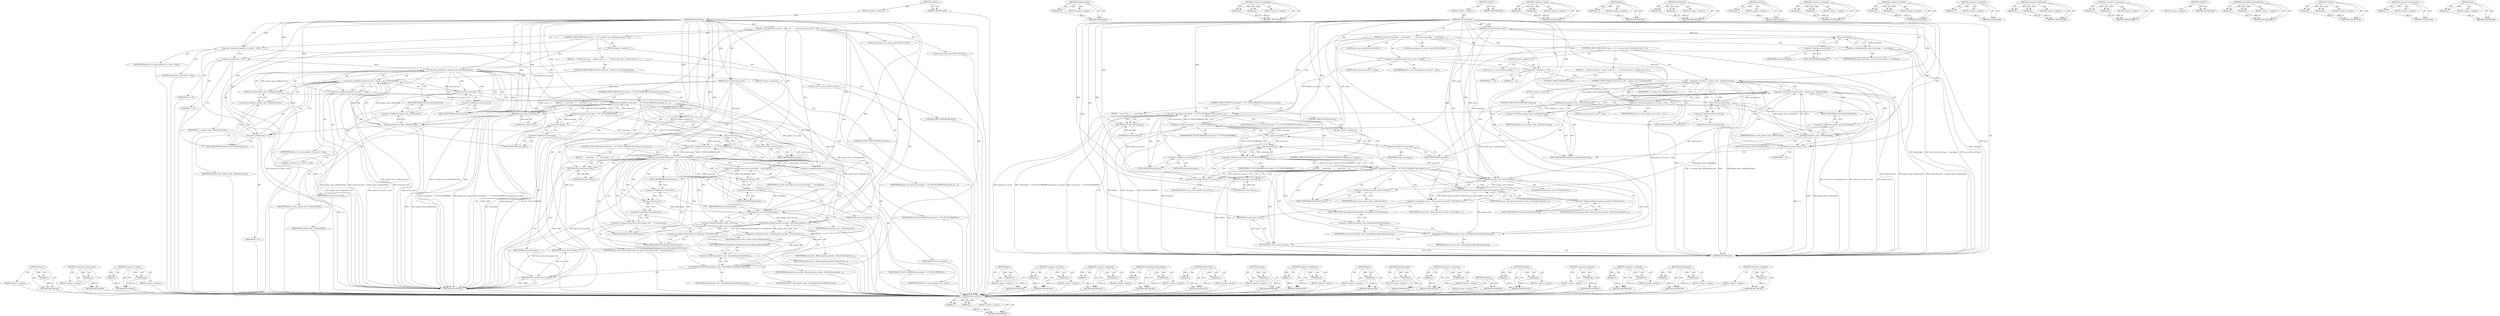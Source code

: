 digraph "&lt;operator&gt;.logicalNot" {
vulnerable_187 [label=<(METHOD,OnTouchEvent)>];
vulnerable_188 [label=<(PARAM,p1)>];
vulnerable_189 [label=<(PARAM,p2)>];
vulnerable_190 [label=<(BLOCK,&lt;empty&gt;,&lt;empty&gt;)>];
vulnerable_191 [label=<(METHOD_RETURN,ANY)>];
vulnerable_142 [label=<(METHOD,GetPointerCount)>];
vulnerable_143 [label=<(PARAM,p1)>];
vulnerable_144 [label=<(BLOCK,&lt;empty&gt;,&lt;empty&gt;)>];
vulnerable_145 [label=<(METHOD_RETURN,ANY)>];
vulnerable_164 [label=<(METHOD,&lt;operator&gt;.logicalAnd)>];
vulnerable_165 [label=<(PARAM,p1)>];
vulnerable_166 [label=<(PARAM,p2)>];
vulnerable_167 [label=<(BLOCK,&lt;empty&gt;,&lt;empty&gt;)>];
vulnerable_168 [label=<(METHOD_RETURN,ANY)>];
vulnerable_6 [label=<(METHOD,&lt;global&gt;)<SUB>1</SUB>>];
vulnerable_7 [label=<(BLOCK,&lt;empty&gt;,&lt;empty&gt;)<SUB>1</SUB>>];
vulnerable_8 [label=<(METHOD,OnTouchEvent)<SUB>1</SUB>>];
vulnerable_9 [label=<(PARAM,const TouchEvent&amp; event)<SUB>1</SUB>>];
vulnerable_10 [label=<(BLOCK,{
  last_touch_event_flags_ = event.flags();
  ...,{
  last_touch_event_flags_ = event.flags();
  ...)<SUB>1</SUB>>];
vulnerable_11 [label=<(&lt;operator&gt;.assignment,last_touch_event_flags_ = event.flags())<SUB>2</SUB>>];
vulnerable_12 [label=<(IDENTIFIER,last_touch_event_flags_,last_touch_event_flags_ = event.flags())<SUB>2</SUB>>];
vulnerable_13 [label=<(flags,event.flags())<SUB>2</SUB>>];
vulnerable_14 [label=<(&lt;operator&gt;.fieldAccess,event.flags)<SUB>2</SUB>>];
vulnerable_15 [label=<(IDENTIFIER,event,event.flags())<SUB>2</SUB>>];
vulnerable_16 [label=<(FIELD_IDENTIFIER,flags,flags)<SUB>2</SUB>>];
vulnerable_17 [label="<(LOCAL,bool pointer_id_is_active: bool)<SUB>3</SUB>>"];
vulnerable_18 [label=<(&lt;operator&gt;.assignment,pointer_id_is_active = false)<SUB>3</SUB>>];
vulnerable_19 [label=<(IDENTIFIER,pointer_id_is_active,pointer_id_is_active = false)<SUB>3</SUB>>];
vulnerable_20 [label=<(LITERAL,false,pointer_id_is_active = false)<SUB>3</SUB>>];
vulnerable_21 [label=<(CONTROL_STRUCTURE,FOR,for (size_t i = 0;i &lt; pointer_state_.GetPointerCount();++i))<SUB>4</SUB>>];
vulnerable_22 [label=<(BLOCK,&lt;empty&gt;,&lt;empty&gt;)<SUB>4</SUB>>];
vulnerable_23 [label="<(LOCAL,size_t i: size_t)<SUB>4</SUB>>"];
vulnerable_24 [label=<(&lt;operator&gt;.assignment,i = 0)<SUB>4</SUB>>];
vulnerable_25 [label=<(IDENTIFIER,i,i = 0)<SUB>4</SUB>>];
vulnerable_26 [label=<(LITERAL,0,i = 0)<SUB>4</SUB>>];
vulnerable_27 [label=<(&lt;operator&gt;.lessThan,i &lt; pointer_state_.GetPointerCount())<SUB>4</SUB>>];
vulnerable_28 [label=<(IDENTIFIER,i,i &lt; pointer_state_.GetPointerCount())<SUB>4</SUB>>];
vulnerable_29 [label=<(GetPointerCount,pointer_state_.GetPointerCount())<SUB>4</SUB>>];
vulnerable_30 [label=<(&lt;operator&gt;.fieldAccess,pointer_state_.GetPointerCount)<SUB>4</SUB>>];
vulnerable_31 [label=<(IDENTIFIER,pointer_state_,pointer_state_.GetPointerCount())<SUB>4</SUB>>];
vulnerable_32 [label=<(FIELD_IDENTIFIER,GetPointerCount,GetPointerCount)<SUB>4</SUB>>];
vulnerable_33 [label=<(&lt;operator&gt;.preIncrement,++i)<SUB>4</SUB>>];
vulnerable_34 [label=<(IDENTIFIER,i,++i)<SUB>4</SUB>>];
vulnerable_35 [label=<(BLOCK,{
     if (event.touch_id() != pointer_state_.G...,{
     if (event.touch_id() != pointer_state_.G...)<SUB>4</SUB>>];
vulnerable_36 [label=<(CONTROL_STRUCTURE,IF,if (event.touch_id() != pointer_state_.GetPointerId(i)))<SUB>5</SUB>>];
vulnerable_37 [label=<(&lt;operator&gt;.notEquals,event.touch_id() != pointer_state_.GetPointerId(i))<SUB>5</SUB>>];
vulnerable_38 [label=<(touch_id,event.touch_id())<SUB>5</SUB>>];
vulnerable_39 [label=<(&lt;operator&gt;.fieldAccess,event.touch_id)<SUB>5</SUB>>];
vulnerable_40 [label=<(IDENTIFIER,event,event.touch_id())<SUB>5</SUB>>];
vulnerable_41 [label=<(FIELD_IDENTIFIER,touch_id,touch_id)<SUB>5</SUB>>];
vulnerable_42 [label=<(GetPointerId,pointer_state_.GetPointerId(i))<SUB>5</SUB>>];
vulnerable_43 [label=<(&lt;operator&gt;.fieldAccess,pointer_state_.GetPointerId)<SUB>5</SUB>>];
vulnerable_44 [label=<(IDENTIFIER,pointer_state_,pointer_state_.GetPointerId(i))<SUB>5</SUB>>];
vulnerable_45 [label=<(FIELD_IDENTIFIER,GetPointerId,GetPointerId)<SUB>5</SUB>>];
vulnerable_46 [label=<(IDENTIFIER,i,pointer_state_.GetPointerId(i))<SUB>5</SUB>>];
vulnerable_47 [label=<(BLOCK,&lt;empty&gt;,&lt;empty&gt;)<SUB>6</SUB>>];
vulnerable_48 [label=<(CONTROL_STRUCTURE,CONTINUE,continue;)<SUB>6</SUB>>];
vulnerable_49 [label=<(&lt;operator&gt;.assignment,pointer_id_is_active = true)<SUB>7</SUB>>];
vulnerable_50 [label=<(IDENTIFIER,pointer_id_is_active,pointer_id_is_active = true)<SUB>7</SUB>>];
vulnerable_51 [label=<(LITERAL,true,pointer_id_is_active = true)<SUB>7</SUB>>];
vulnerable_52 [label=<(CONTROL_STRUCTURE,BREAK,break;)<SUB>8</SUB>>];
vulnerable_53 [label=<(CONTROL_STRUCTURE,IF,if (event.type() == ET_TOUCH_PRESSED &amp;&amp; pointer_id_is_active))<SUB>11</SUB>>];
vulnerable_54 [label=<(&lt;operator&gt;.logicalAnd,event.type() == ET_TOUCH_PRESSED &amp;&amp; pointer_id_...)<SUB>11</SUB>>];
vulnerable_55 [label=<(&lt;operator&gt;.equals,event.type() == ET_TOUCH_PRESSED)<SUB>11</SUB>>];
vulnerable_56 [label=<(type,event.type())<SUB>11</SUB>>];
vulnerable_57 [label=<(&lt;operator&gt;.fieldAccess,event.type)<SUB>11</SUB>>];
vulnerable_58 [label=<(IDENTIFIER,event,event.type())<SUB>11</SUB>>];
vulnerable_59 [label=<(FIELD_IDENTIFIER,type,type)<SUB>11</SUB>>];
vulnerable_60 [label=<(IDENTIFIER,ET_TOUCH_PRESSED,event.type() == ET_TOUCH_PRESSED)<SUB>11</SUB>>];
vulnerable_61 [label=<(IDENTIFIER,pointer_id_is_active,event.type() == ET_TOUCH_PRESSED &amp;&amp; pointer_id_...)<SUB>11</SUB>>];
vulnerable_62 [label=<(BLOCK,{
    return false;
  },{
    return false;
  })<SUB>11</SUB>>];
vulnerable_63 [label=<(RETURN,return false;,return false;)<SUB>12</SUB>>];
vulnerable_64 [label=<(LITERAL,false,return false;)<SUB>12</SUB>>];
vulnerable_65 [label=<(CONTROL_STRUCTURE,ELSE,else)<SUB>13</SUB>>];
vulnerable_66 [label=<(BLOCK,&lt;empty&gt;,&lt;empty&gt;)<SUB>13</SUB>>];
vulnerable_67 [label=<(CONTROL_STRUCTURE,IF,if (event.type() != ET_TOUCH_PRESSED &amp;&amp; !pointer_id_is_active))<SUB>13</SUB>>];
vulnerable_68 [label=<(&lt;operator&gt;.logicalAnd,event.type() != ET_TOUCH_PRESSED &amp;&amp; !pointer_id...)<SUB>13</SUB>>];
vulnerable_69 [label=<(&lt;operator&gt;.notEquals,event.type() != ET_TOUCH_PRESSED)<SUB>13</SUB>>];
vulnerable_70 [label=<(type,event.type())<SUB>13</SUB>>];
vulnerable_71 [label=<(&lt;operator&gt;.fieldAccess,event.type)<SUB>13</SUB>>];
vulnerable_72 [label=<(IDENTIFIER,event,event.type())<SUB>13</SUB>>];
vulnerable_73 [label=<(FIELD_IDENTIFIER,type,type)<SUB>13</SUB>>];
vulnerable_74 [label=<(IDENTIFIER,ET_TOUCH_PRESSED,event.type() != ET_TOUCH_PRESSED)<SUB>13</SUB>>];
vulnerable_75 [label=<(&lt;operator&gt;.logicalNot,!pointer_id_is_active)<SUB>13</SUB>>];
vulnerable_76 [label=<(IDENTIFIER,pointer_id_is_active,!pointer_id_is_active)<SUB>13</SUB>>];
vulnerable_77 [label=<(BLOCK,{
     return false;
   },{
     return false;
   })<SUB>13</SUB>>];
vulnerable_78 [label=<(RETURN,return false;,return false;)<SUB>14</SUB>>];
vulnerable_79 [label=<(LITERAL,false,return false;)<SUB>14</SUB>>];
vulnerable_80 [label=<(OnTouch,pointer_state_.OnTouch(event))<SUB>17</SUB>>];
vulnerable_81 [label=<(&lt;operator&gt;.fieldAccess,pointer_state_.OnTouch)<SUB>17</SUB>>];
vulnerable_82 [label=<(IDENTIFIER,pointer_state_,pointer_state_.OnTouch(event))<SUB>17</SUB>>];
vulnerable_83 [label=<(FIELD_IDENTIFIER,OnTouch,OnTouch)<SUB>17</SUB>>];
vulnerable_84 [label=<(IDENTIFIER,event,pointer_state_.OnTouch(event))<SUB>17</SUB>>];
vulnerable_85 [label="<(LOCAL,bool result: bool)<SUB>19</SUB>>"];
vulnerable_86 [label=<(&lt;operator&gt;.assignment,result = filtered_gesture_provider_.OnTouchEven...)<SUB>19</SUB>>];
vulnerable_87 [label=<(IDENTIFIER,result,result = filtered_gesture_provider_.OnTouchEven...)<SUB>19</SUB>>];
vulnerable_88 [label=<(OnTouchEvent,filtered_gesture_provider_.OnTouchEvent(pointer...)<SUB>19</SUB>>];
vulnerable_89 [label=<(&lt;operator&gt;.fieldAccess,filtered_gesture_provider_.OnTouchEvent)<SUB>19</SUB>>];
vulnerable_90 [label=<(IDENTIFIER,filtered_gesture_provider_,filtered_gesture_provider_.OnTouchEvent(pointer...)<SUB>19</SUB>>];
vulnerable_91 [label=<(FIELD_IDENTIFIER,OnTouchEvent,OnTouchEvent)<SUB>19</SUB>>];
vulnerable_92 [label=<(IDENTIFIER,pointer_state_,filtered_gesture_provider_.OnTouchEvent(pointer...)<SUB>19</SUB>>];
vulnerable_93 [label=<(CleanupRemovedTouchPoints,pointer_state_.CleanupRemovedTouchPoints(event))<SUB>20</SUB>>];
vulnerable_94 [label=<(&lt;operator&gt;.fieldAccess,pointer_state_.CleanupRemovedTouchPoints)<SUB>20</SUB>>];
vulnerable_95 [label=<(IDENTIFIER,pointer_state_,pointer_state_.CleanupRemovedTouchPoints(event))<SUB>20</SUB>>];
vulnerable_96 [label=<(FIELD_IDENTIFIER,CleanupRemovedTouchPoints,CleanupRemovedTouchPoints)<SUB>20</SUB>>];
vulnerable_97 [label=<(IDENTIFIER,event,pointer_state_.CleanupRemovedTouchPoints(event))<SUB>20</SUB>>];
vulnerable_98 [label=<(RETURN,return result;,return result;)<SUB>21</SUB>>];
vulnerable_99 [label=<(IDENTIFIER,result,return result;)<SUB>21</SUB>>];
vulnerable_100 [label=<(METHOD_RETURN,bool)<SUB>1</SUB>>];
vulnerable_102 [label=<(METHOD_RETURN,ANY)<SUB>1</SUB>>];
vulnerable_169 [label=<(METHOD,&lt;operator&gt;.equals)>];
vulnerable_170 [label=<(PARAM,p1)>];
vulnerable_171 [label=<(PARAM,p2)>];
vulnerable_172 [label=<(BLOCK,&lt;empty&gt;,&lt;empty&gt;)>];
vulnerable_173 [label=<(METHOD_RETURN,ANY)>];
vulnerable_128 [label=<(METHOD,flags)>];
vulnerable_129 [label=<(PARAM,p1)>];
vulnerable_130 [label=<(BLOCK,&lt;empty&gt;,&lt;empty&gt;)>];
vulnerable_131 [label=<(METHOD_RETURN,ANY)>];
vulnerable_159 [label=<(METHOD,GetPointerId)>];
vulnerable_160 [label=<(PARAM,p1)>];
vulnerable_161 [label=<(PARAM,p2)>];
vulnerable_162 [label=<(BLOCK,&lt;empty&gt;,&lt;empty&gt;)>];
vulnerable_163 [label=<(METHOD_RETURN,ANY)>];
vulnerable_155 [label=<(METHOD,touch_id)>];
vulnerable_156 [label=<(PARAM,p1)>];
vulnerable_157 [label=<(BLOCK,&lt;empty&gt;,&lt;empty&gt;)>];
vulnerable_158 [label=<(METHOD_RETURN,ANY)>];
vulnerable_150 [label=<(METHOD,&lt;operator&gt;.notEquals)>];
vulnerable_151 [label=<(PARAM,p1)>];
vulnerable_152 [label=<(PARAM,p2)>];
vulnerable_153 [label=<(BLOCK,&lt;empty&gt;,&lt;empty&gt;)>];
vulnerable_154 [label=<(METHOD_RETURN,ANY)>];
vulnerable_137 [label=<(METHOD,&lt;operator&gt;.lessThan)>];
vulnerable_138 [label=<(PARAM,p1)>];
vulnerable_139 [label=<(PARAM,p2)>];
vulnerable_140 [label=<(BLOCK,&lt;empty&gt;,&lt;empty&gt;)>];
vulnerable_141 [label=<(METHOD_RETURN,ANY)>];
vulnerable_178 [label=<(METHOD,&lt;operator&gt;.logicalNot)>];
vulnerable_179 [label=<(PARAM,p1)>];
vulnerable_180 [label=<(BLOCK,&lt;empty&gt;,&lt;empty&gt;)>];
vulnerable_181 [label=<(METHOD_RETURN,ANY)>];
vulnerable_132 [label=<(METHOD,&lt;operator&gt;.fieldAccess)>];
vulnerable_133 [label=<(PARAM,p1)>];
vulnerable_134 [label=<(PARAM,p2)>];
vulnerable_135 [label=<(BLOCK,&lt;empty&gt;,&lt;empty&gt;)>];
vulnerable_136 [label=<(METHOD_RETURN,ANY)>];
vulnerable_123 [label=<(METHOD,&lt;operator&gt;.assignment)>];
vulnerable_124 [label=<(PARAM,p1)>];
vulnerable_125 [label=<(PARAM,p2)>];
vulnerable_126 [label=<(BLOCK,&lt;empty&gt;,&lt;empty&gt;)>];
vulnerable_127 [label=<(METHOD_RETURN,ANY)>];
vulnerable_117 [label=<(METHOD,&lt;global&gt;)<SUB>1</SUB>>];
vulnerable_118 [label=<(BLOCK,&lt;empty&gt;,&lt;empty&gt;)>];
vulnerable_119 [label=<(METHOD_RETURN,ANY)>];
vulnerable_192 [label=<(METHOD,CleanupRemovedTouchPoints)>];
vulnerable_193 [label=<(PARAM,p1)>];
vulnerable_194 [label=<(PARAM,p2)>];
vulnerable_195 [label=<(BLOCK,&lt;empty&gt;,&lt;empty&gt;)>];
vulnerable_196 [label=<(METHOD_RETURN,ANY)>];
vulnerable_182 [label=<(METHOD,OnTouch)>];
vulnerable_183 [label=<(PARAM,p1)>];
vulnerable_184 [label=<(PARAM,p2)>];
vulnerable_185 [label=<(BLOCK,&lt;empty&gt;,&lt;empty&gt;)>];
vulnerable_186 [label=<(METHOD_RETURN,ANY)>];
vulnerable_146 [label=<(METHOD,&lt;operator&gt;.preIncrement)>];
vulnerable_147 [label=<(PARAM,p1)>];
vulnerable_148 [label=<(BLOCK,&lt;empty&gt;,&lt;empty&gt;)>];
vulnerable_149 [label=<(METHOD_RETURN,ANY)>];
vulnerable_174 [label=<(METHOD,type)>];
vulnerable_175 [label=<(PARAM,p1)>];
vulnerable_176 [label=<(BLOCK,&lt;empty&gt;,&lt;empty&gt;)>];
vulnerable_177 [label=<(METHOD_RETURN,ANY)>];
fixed_193 [label=<(METHOD,latency)>];
fixed_194 [label=<(PARAM,p1)>];
fixed_195 [label=<(BLOCK,&lt;empty&gt;,&lt;empty&gt;)>];
fixed_196 [label=<(METHOD_RETURN,ANY)>];
fixed_149 [label=<(METHOD,&lt;operator&gt;.preIncrement)>];
fixed_150 [label=<(PARAM,p1)>];
fixed_151 [label=<(BLOCK,&lt;empty&gt;,&lt;empty&gt;)>];
fixed_152 [label=<(METHOD_RETURN,ANY)>];
fixed_172 [label=<(METHOD,&lt;operator&gt;.equals)>];
fixed_173 [label=<(PARAM,p1)>];
fixed_174 [label=<(PARAM,p2)>];
fixed_175 [label=<(BLOCK,&lt;empty&gt;,&lt;empty&gt;)>];
fixed_176 [label=<(METHOD_RETURN,ANY)>];
fixed_6 [label=<(METHOD,&lt;global&gt;)<SUB>1</SUB>>];
fixed_7 [label=<(BLOCK,&lt;empty&gt;,&lt;empty&gt;)<SUB>1</SUB>>];
fixed_8 [label=<(METHOD,OnTouchEvent)<SUB>1</SUB>>];
fixed_9 [label=<(PARAM,const TouchEvent&amp; event)<SUB>1</SUB>>];
fixed_10 [label=<(BLOCK,{
   bool pointer_id_is_active = false;
   for ...,{
   bool pointer_id_is_active = false;
   for ...)<SUB>1</SUB>>];
fixed_11 [label="<(LOCAL,bool pointer_id_is_active: bool)<SUB>2</SUB>>"];
fixed_12 [label=<(&lt;operator&gt;.assignment,pointer_id_is_active = false)<SUB>2</SUB>>];
fixed_13 [label=<(IDENTIFIER,pointer_id_is_active,pointer_id_is_active = false)<SUB>2</SUB>>];
fixed_14 [label=<(LITERAL,false,pointer_id_is_active = false)<SUB>2</SUB>>];
fixed_15 [label=<(CONTROL_STRUCTURE,FOR,for (size_t i = 0;i &lt; pointer_state_.GetPointerCount();++i))<SUB>3</SUB>>];
fixed_16 [label=<(BLOCK,&lt;empty&gt;,&lt;empty&gt;)<SUB>3</SUB>>];
fixed_17 [label="<(LOCAL,size_t i: size_t)<SUB>3</SUB>>"];
fixed_18 [label=<(&lt;operator&gt;.assignment,i = 0)<SUB>3</SUB>>];
fixed_19 [label=<(IDENTIFIER,i,i = 0)<SUB>3</SUB>>];
fixed_20 [label=<(LITERAL,0,i = 0)<SUB>3</SUB>>];
fixed_21 [label=<(&lt;operator&gt;.lessThan,i &lt; pointer_state_.GetPointerCount())<SUB>3</SUB>>];
fixed_22 [label=<(IDENTIFIER,i,i &lt; pointer_state_.GetPointerCount())<SUB>3</SUB>>];
fixed_23 [label=<(GetPointerCount,pointer_state_.GetPointerCount())<SUB>3</SUB>>];
fixed_24 [label=<(&lt;operator&gt;.fieldAccess,pointer_state_.GetPointerCount)<SUB>3</SUB>>];
fixed_25 [label=<(IDENTIFIER,pointer_state_,pointer_state_.GetPointerCount())<SUB>3</SUB>>];
fixed_26 [label=<(FIELD_IDENTIFIER,GetPointerCount,GetPointerCount)<SUB>3</SUB>>];
fixed_27 [label=<(&lt;operator&gt;.preIncrement,++i)<SUB>3</SUB>>];
fixed_28 [label=<(IDENTIFIER,i,++i)<SUB>3</SUB>>];
fixed_29 [label=<(BLOCK,{
     if (event.touch_id() != pointer_state_.G...,{
     if (event.touch_id() != pointer_state_.G...)<SUB>3</SUB>>];
fixed_30 [label=<(CONTROL_STRUCTURE,IF,if (event.touch_id() != pointer_state_.GetPointerId(i)))<SUB>4</SUB>>];
fixed_31 [label=<(&lt;operator&gt;.notEquals,event.touch_id() != pointer_state_.GetPointerId(i))<SUB>4</SUB>>];
fixed_32 [label=<(touch_id,event.touch_id())<SUB>4</SUB>>];
fixed_33 [label=<(&lt;operator&gt;.fieldAccess,event.touch_id)<SUB>4</SUB>>];
fixed_34 [label=<(IDENTIFIER,event,event.touch_id())<SUB>4</SUB>>];
fixed_35 [label=<(FIELD_IDENTIFIER,touch_id,touch_id)<SUB>4</SUB>>];
fixed_36 [label=<(GetPointerId,pointer_state_.GetPointerId(i))<SUB>4</SUB>>];
fixed_37 [label=<(&lt;operator&gt;.fieldAccess,pointer_state_.GetPointerId)<SUB>4</SUB>>];
fixed_38 [label=<(IDENTIFIER,pointer_state_,pointer_state_.GetPointerId(i))<SUB>4</SUB>>];
fixed_39 [label=<(FIELD_IDENTIFIER,GetPointerId,GetPointerId)<SUB>4</SUB>>];
fixed_40 [label=<(IDENTIFIER,i,pointer_state_.GetPointerId(i))<SUB>4</SUB>>];
fixed_41 [label=<(BLOCK,&lt;empty&gt;,&lt;empty&gt;)<SUB>5</SUB>>];
fixed_42 [label=<(CONTROL_STRUCTURE,CONTINUE,continue;)<SUB>5</SUB>>];
fixed_43 [label=<(&lt;operator&gt;.assignment,pointer_id_is_active = true)<SUB>6</SUB>>];
fixed_44 [label=<(IDENTIFIER,pointer_id_is_active,pointer_id_is_active = true)<SUB>6</SUB>>];
fixed_45 [label=<(LITERAL,true,pointer_id_is_active = true)<SUB>6</SUB>>];
fixed_46 [label=<(CONTROL_STRUCTURE,BREAK,break;)<SUB>7</SUB>>];
fixed_47 [label=<(CONTROL_STRUCTURE,IF,if (event.type() == ET_TOUCH_PRESSED &amp;&amp; pointer_id_is_active))<SUB>10</SUB>>];
fixed_48 [label=<(&lt;operator&gt;.logicalAnd,event.type() == ET_TOUCH_PRESSED &amp;&amp; pointer_id_...)<SUB>10</SUB>>];
fixed_49 [label=<(&lt;operator&gt;.equals,event.type() == ET_TOUCH_PRESSED)<SUB>10</SUB>>];
fixed_50 [label=<(type,event.type())<SUB>10</SUB>>];
fixed_51 [label=<(&lt;operator&gt;.fieldAccess,event.type)<SUB>10</SUB>>];
fixed_52 [label=<(IDENTIFIER,event,event.type())<SUB>10</SUB>>];
fixed_53 [label=<(FIELD_IDENTIFIER,type,type)<SUB>10</SUB>>];
fixed_54 [label=<(IDENTIFIER,ET_TOUCH_PRESSED,event.type() == ET_TOUCH_PRESSED)<SUB>10</SUB>>];
fixed_55 [label=<(IDENTIFIER,pointer_id_is_active,event.type() == ET_TOUCH_PRESSED &amp;&amp; pointer_id_...)<SUB>10</SUB>>];
fixed_56 [label=<(BLOCK,{
    return false;
  },{
    return false;
  })<SUB>10</SUB>>];
fixed_57 [label=<(RETURN,return false;,return false;)<SUB>11</SUB>>];
fixed_58 [label=<(LITERAL,false,return false;)<SUB>11</SUB>>];
fixed_59 [label=<(CONTROL_STRUCTURE,ELSE,else)<SUB>12</SUB>>];
fixed_60 [label=<(BLOCK,&lt;empty&gt;,&lt;empty&gt;)<SUB>12</SUB>>];
fixed_61 [label=<(CONTROL_STRUCTURE,IF,if (event.type() != ET_TOUCH_PRESSED &amp;&amp; !pointer_id_is_active))<SUB>12</SUB>>];
fixed_62 [label=<(&lt;operator&gt;.logicalAnd,event.type() != ET_TOUCH_PRESSED &amp;&amp; !pointer_id...)<SUB>12</SUB>>];
fixed_63 [label=<(&lt;operator&gt;.notEquals,event.type() != ET_TOUCH_PRESSED)<SUB>12</SUB>>];
fixed_64 [label=<(type,event.type())<SUB>12</SUB>>];
fixed_65 [label=<(&lt;operator&gt;.fieldAccess,event.type)<SUB>12</SUB>>];
fixed_66 [label=<(IDENTIFIER,event,event.type())<SUB>12</SUB>>];
fixed_67 [label=<(FIELD_IDENTIFIER,type,type)<SUB>12</SUB>>];
fixed_68 [label=<(IDENTIFIER,ET_TOUCH_PRESSED,event.type() != ET_TOUCH_PRESSED)<SUB>12</SUB>>];
fixed_69 [label=<(&lt;operator&gt;.logicalNot,!pointer_id_is_active)<SUB>12</SUB>>];
fixed_70 [label=<(IDENTIFIER,pointer_id_is_active,!pointer_id_is_active)<SUB>12</SUB>>];
fixed_71 [label=<(BLOCK,{
     return false;
   },{
     return false;
   })<SUB>12</SUB>>];
fixed_72 [label=<(RETURN,return false;,return false;)<SUB>13</SUB>>];
fixed_73 [label=<(LITERAL,false,return false;)<SUB>13</SUB>>];
fixed_74 [label=<(&lt;operator&gt;.assignment,last_touch_event_flags_ = event.flags())<SUB>16</SUB>>];
fixed_75 [label=<(IDENTIFIER,last_touch_event_flags_,last_touch_event_flags_ = event.flags())<SUB>16</SUB>>];
fixed_76 [label=<(flags,event.flags())<SUB>16</SUB>>];
fixed_77 [label=<(&lt;operator&gt;.fieldAccess,event.flags)<SUB>16</SUB>>];
fixed_78 [label=<(IDENTIFIER,event,event.flags())<SUB>16</SUB>>];
fixed_79 [label=<(FIELD_IDENTIFIER,flags,flags)<SUB>16</SUB>>];
fixed_80 [label=<(&lt;operator&gt;.assignment,last_touch_event_latency_info_ = *event.latency())<SUB>17</SUB>>];
fixed_81 [label=<(IDENTIFIER,last_touch_event_latency_info_,last_touch_event_latency_info_ = *event.latency())<SUB>17</SUB>>];
fixed_82 [label=<(&lt;operator&gt;.indirection,*event.latency())<SUB>17</SUB>>];
fixed_83 [label=<(latency,event.latency())<SUB>17</SUB>>];
fixed_84 [label=<(&lt;operator&gt;.fieldAccess,event.latency)<SUB>17</SUB>>];
fixed_85 [label=<(IDENTIFIER,event,event.latency())<SUB>17</SUB>>];
fixed_86 [label=<(FIELD_IDENTIFIER,latency,latency)<SUB>17</SUB>>];
fixed_87 [label=<(OnTouch,pointer_state_.OnTouch(event))<SUB>18</SUB>>];
fixed_88 [label=<(&lt;operator&gt;.fieldAccess,pointer_state_.OnTouch)<SUB>18</SUB>>];
fixed_89 [label=<(IDENTIFIER,pointer_state_,pointer_state_.OnTouch(event))<SUB>18</SUB>>];
fixed_90 [label=<(FIELD_IDENTIFIER,OnTouch,OnTouch)<SUB>18</SUB>>];
fixed_91 [label=<(IDENTIFIER,event,pointer_state_.OnTouch(event))<SUB>18</SUB>>];
fixed_92 [label="<(LOCAL,bool result: bool)<SUB>20</SUB>>"];
fixed_93 [label=<(&lt;operator&gt;.assignment,result = filtered_gesture_provider_.OnTouchEven...)<SUB>20</SUB>>];
fixed_94 [label=<(IDENTIFIER,result,result = filtered_gesture_provider_.OnTouchEven...)<SUB>20</SUB>>];
fixed_95 [label=<(OnTouchEvent,filtered_gesture_provider_.OnTouchEvent(pointer...)<SUB>20</SUB>>];
fixed_96 [label=<(&lt;operator&gt;.fieldAccess,filtered_gesture_provider_.OnTouchEvent)<SUB>20</SUB>>];
fixed_97 [label=<(IDENTIFIER,filtered_gesture_provider_,filtered_gesture_provider_.OnTouchEvent(pointer...)<SUB>20</SUB>>];
fixed_98 [label=<(FIELD_IDENTIFIER,OnTouchEvent,OnTouchEvent)<SUB>20</SUB>>];
fixed_99 [label=<(IDENTIFIER,pointer_state_,filtered_gesture_provider_.OnTouchEvent(pointer...)<SUB>20</SUB>>];
fixed_100 [label=<(CleanupRemovedTouchPoints,pointer_state_.CleanupRemovedTouchPoints(event))<SUB>21</SUB>>];
fixed_101 [label=<(&lt;operator&gt;.fieldAccess,pointer_state_.CleanupRemovedTouchPoints)<SUB>21</SUB>>];
fixed_102 [label=<(IDENTIFIER,pointer_state_,pointer_state_.CleanupRemovedTouchPoints(event))<SUB>21</SUB>>];
fixed_103 [label=<(FIELD_IDENTIFIER,CleanupRemovedTouchPoints,CleanupRemovedTouchPoints)<SUB>21</SUB>>];
fixed_104 [label=<(IDENTIFIER,event,pointer_state_.CleanupRemovedTouchPoints(event))<SUB>21</SUB>>];
fixed_105 [label=<(RETURN,return result;,return result;)<SUB>22</SUB>>];
fixed_106 [label=<(IDENTIFIER,result,return result;)<SUB>22</SUB>>];
fixed_107 [label=<(METHOD_RETURN,bool)<SUB>1</SUB>>];
fixed_109 [label=<(METHOD_RETURN,ANY)<SUB>1</SUB>>];
fixed_177 [label=<(METHOD,type)>];
fixed_178 [label=<(PARAM,p1)>];
fixed_179 [label=<(BLOCK,&lt;empty&gt;,&lt;empty&gt;)>];
fixed_180 [label=<(METHOD_RETURN,ANY)>];
fixed_135 [label=<(METHOD,&lt;operator&gt;.lessThan)>];
fixed_136 [label=<(PARAM,p1)>];
fixed_137 [label=<(PARAM,p2)>];
fixed_138 [label=<(BLOCK,&lt;empty&gt;,&lt;empty&gt;)>];
fixed_139 [label=<(METHOD_RETURN,ANY)>];
fixed_167 [label=<(METHOD,&lt;operator&gt;.logicalAnd)>];
fixed_168 [label=<(PARAM,p1)>];
fixed_169 [label=<(PARAM,p2)>];
fixed_170 [label=<(BLOCK,&lt;empty&gt;,&lt;empty&gt;)>];
fixed_171 [label=<(METHOD_RETURN,ANY)>];
fixed_207 [label=<(METHOD,CleanupRemovedTouchPoints)>];
fixed_208 [label=<(PARAM,p1)>];
fixed_209 [label=<(PARAM,p2)>];
fixed_210 [label=<(BLOCK,&lt;empty&gt;,&lt;empty&gt;)>];
fixed_211 [label=<(METHOD_RETURN,ANY)>];
fixed_162 [label=<(METHOD,GetPointerId)>];
fixed_163 [label=<(PARAM,p1)>];
fixed_164 [label=<(PARAM,p2)>];
fixed_165 [label=<(BLOCK,&lt;empty&gt;,&lt;empty&gt;)>];
fixed_166 [label=<(METHOD_RETURN,ANY)>];
fixed_158 [label=<(METHOD,touch_id)>];
fixed_159 [label=<(PARAM,p1)>];
fixed_160 [label=<(BLOCK,&lt;empty&gt;,&lt;empty&gt;)>];
fixed_161 [label=<(METHOD_RETURN,ANY)>];
fixed_144 [label=<(METHOD,&lt;operator&gt;.fieldAccess)>];
fixed_145 [label=<(PARAM,p1)>];
fixed_146 [label=<(PARAM,p2)>];
fixed_147 [label=<(BLOCK,&lt;empty&gt;,&lt;empty&gt;)>];
fixed_148 [label=<(METHOD_RETURN,ANY)>];
fixed_185 [label=<(METHOD,flags)>];
fixed_186 [label=<(PARAM,p1)>];
fixed_187 [label=<(BLOCK,&lt;empty&gt;,&lt;empty&gt;)>];
fixed_188 [label=<(METHOD_RETURN,ANY)>];
fixed_140 [label=<(METHOD,GetPointerCount)>];
fixed_141 [label=<(PARAM,p1)>];
fixed_142 [label=<(BLOCK,&lt;empty&gt;,&lt;empty&gt;)>];
fixed_143 [label=<(METHOD_RETURN,ANY)>];
fixed_130 [label=<(METHOD,&lt;operator&gt;.assignment)>];
fixed_131 [label=<(PARAM,p1)>];
fixed_132 [label=<(PARAM,p2)>];
fixed_133 [label=<(BLOCK,&lt;empty&gt;,&lt;empty&gt;)>];
fixed_134 [label=<(METHOD_RETURN,ANY)>];
fixed_124 [label=<(METHOD,&lt;global&gt;)<SUB>1</SUB>>];
fixed_125 [label=<(BLOCK,&lt;empty&gt;,&lt;empty&gt;)>];
fixed_126 [label=<(METHOD_RETURN,ANY)>];
fixed_197 [label=<(METHOD,OnTouch)>];
fixed_198 [label=<(PARAM,p1)>];
fixed_199 [label=<(PARAM,p2)>];
fixed_200 [label=<(BLOCK,&lt;empty&gt;,&lt;empty&gt;)>];
fixed_201 [label=<(METHOD_RETURN,ANY)>];
fixed_189 [label=<(METHOD,&lt;operator&gt;.indirection)>];
fixed_190 [label=<(PARAM,p1)>];
fixed_191 [label=<(BLOCK,&lt;empty&gt;,&lt;empty&gt;)>];
fixed_192 [label=<(METHOD_RETURN,ANY)>];
fixed_153 [label=<(METHOD,&lt;operator&gt;.notEquals)>];
fixed_154 [label=<(PARAM,p1)>];
fixed_155 [label=<(PARAM,p2)>];
fixed_156 [label=<(BLOCK,&lt;empty&gt;,&lt;empty&gt;)>];
fixed_157 [label=<(METHOD_RETURN,ANY)>];
fixed_202 [label=<(METHOD,OnTouchEvent)>];
fixed_203 [label=<(PARAM,p1)>];
fixed_204 [label=<(PARAM,p2)>];
fixed_205 [label=<(BLOCK,&lt;empty&gt;,&lt;empty&gt;)>];
fixed_206 [label=<(METHOD_RETURN,ANY)>];
fixed_181 [label=<(METHOD,&lt;operator&gt;.logicalNot)>];
fixed_182 [label=<(PARAM,p1)>];
fixed_183 [label=<(BLOCK,&lt;empty&gt;,&lt;empty&gt;)>];
fixed_184 [label=<(METHOD_RETURN,ANY)>];
vulnerable_187 -> vulnerable_188  [key=0, label="AST: "];
vulnerable_187 -> vulnerable_188  [key=1, label="DDG: "];
vulnerable_187 -> vulnerable_190  [key=0, label="AST: "];
vulnerable_187 -> vulnerable_189  [key=0, label="AST: "];
vulnerable_187 -> vulnerable_189  [key=1, label="DDG: "];
vulnerable_187 -> vulnerable_191  [key=0, label="AST: "];
vulnerable_187 -> vulnerable_191  [key=1, label="CFG: "];
vulnerable_188 -> vulnerable_191  [key=0, label="DDG: p1"];
vulnerable_189 -> vulnerable_191  [key=0, label="DDG: p2"];
vulnerable_142 -> vulnerable_143  [key=0, label="AST: "];
vulnerable_142 -> vulnerable_143  [key=1, label="DDG: "];
vulnerable_142 -> vulnerable_144  [key=0, label="AST: "];
vulnerable_142 -> vulnerable_145  [key=0, label="AST: "];
vulnerable_142 -> vulnerable_145  [key=1, label="CFG: "];
vulnerable_143 -> vulnerable_145  [key=0, label="DDG: p1"];
vulnerable_164 -> vulnerable_165  [key=0, label="AST: "];
vulnerable_164 -> vulnerable_165  [key=1, label="DDG: "];
vulnerable_164 -> vulnerable_167  [key=0, label="AST: "];
vulnerable_164 -> vulnerable_166  [key=0, label="AST: "];
vulnerable_164 -> vulnerable_166  [key=1, label="DDG: "];
vulnerable_164 -> vulnerable_168  [key=0, label="AST: "];
vulnerable_164 -> vulnerable_168  [key=1, label="CFG: "];
vulnerable_165 -> vulnerable_168  [key=0, label="DDG: p1"];
vulnerable_166 -> vulnerable_168  [key=0, label="DDG: p2"];
vulnerable_6 -> vulnerable_7  [key=0, label="AST: "];
vulnerable_6 -> vulnerable_102  [key=0, label="AST: "];
vulnerable_6 -> vulnerable_102  [key=1, label="CFG: "];
vulnerable_7 -> vulnerable_8  [key=0, label="AST: "];
vulnerable_8 -> vulnerable_9  [key=0, label="AST: "];
vulnerable_8 -> vulnerable_9  [key=1, label="DDG: "];
vulnerable_8 -> vulnerable_10  [key=0, label="AST: "];
vulnerable_8 -> vulnerable_100  [key=0, label="AST: "];
vulnerable_8 -> vulnerable_16  [key=0, label="CFG: "];
vulnerable_8 -> vulnerable_18  [key=0, label="DDG: "];
vulnerable_8 -> vulnerable_80  [key=0, label="DDG: "];
vulnerable_8 -> vulnerable_93  [key=0, label="DDG: "];
vulnerable_8 -> vulnerable_99  [key=0, label="DDG: "];
vulnerable_8 -> vulnerable_24  [key=0, label="DDG: "];
vulnerable_8 -> vulnerable_27  [key=0, label="DDG: "];
vulnerable_8 -> vulnerable_33  [key=0, label="DDG: "];
vulnerable_8 -> vulnerable_49  [key=0, label="DDG: "];
vulnerable_8 -> vulnerable_54  [key=0, label="DDG: "];
vulnerable_8 -> vulnerable_63  [key=0, label="DDG: "];
vulnerable_8 -> vulnerable_88  [key=0, label="DDG: "];
vulnerable_8 -> vulnerable_55  [key=0, label="DDG: "];
vulnerable_8 -> vulnerable_64  [key=0, label="DDG: "];
vulnerable_8 -> vulnerable_42  [key=0, label="DDG: "];
vulnerable_8 -> vulnerable_78  [key=0, label="DDG: "];
vulnerable_8 -> vulnerable_69  [key=0, label="DDG: "];
vulnerable_8 -> vulnerable_75  [key=0, label="DDG: "];
vulnerable_8 -> vulnerable_79  [key=0, label="DDG: "];
vulnerable_9 -> vulnerable_100  [key=0, label="DDG: event"];
vulnerable_9 -> vulnerable_80  [key=0, label="DDG: event"];
vulnerable_9 -> vulnerable_13  [key=0, label="DDG: event"];
vulnerable_9 -> vulnerable_56  [key=0, label="DDG: event"];
vulnerable_9 -> vulnerable_38  [key=0, label="DDG: event"];
vulnerable_9 -> vulnerable_70  [key=0, label="DDG: event"];
vulnerable_10 -> vulnerable_11  [key=0, label="AST: "];
vulnerable_10 -> vulnerable_17  [key=0, label="AST: "];
vulnerable_10 -> vulnerable_18  [key=0, label="AST: "];
vulnerable_10 -> vulnerable_21  [key=0, label="AST: "];
vulnerable_10 -> vulnerable_53  [key=0, label="AST: "];
vulnerable_10 -> vulnerable_80  [key=0, label="AST: "];
vulnerable_10 -> vulnerable_85  [key=0, label="AST: "];
vulnerable_10 -> vulnerable_86  [key=0, label="AST: "];
vulnerable_10 -> vulnerable_93  [key=0, label="AST: "];
vulnerable_10 -> vulnerable_98  [key=0, label="AST: "];
vulnerable_11 -> vulnerable_12  [key=0, label="AST: "];
vulnerable_11 -> vulnerable_13  [key=0, label="AST: "];
vulnerable_11 -> vulnerable_18  [key=0, label="CFG: "];
vulnerable_11 -> vulnerable_100  [key=0, label="DDG: event.flags()"];
vulnerable_11 -> vulnerable_100  [key=1, label="DDG: last_touch_event_flags_ = event.flags()"];
vulnerable_11 -> vulnerable_100  [key=2, label="DDG: last_touch_event_flags_"];
vulnerable_13 -> vulnerable_14  [key=0, label="AST: "];
vulnerable_13 -> vulnerable_11  [key=0, label="CFG: "];
vulnerable_13 -> vulnerable_11  [key=1, label="DDG: event.flags"];
vulnerable_13 -> vulnerable_100  [key=0, label="DDG: event.flags"];
vulnerable_13 -> vulnerable_80  [key=0, label="DDG: event.flags"];
vulnerable_14 -> vulnerable_15  [key=0, label="AST: "];
vulnerable_14 -> vulnerable_16  [key=0, label="AST: "];
vulnerable_14 -> vulnerable_13  [key=0, label="CFG: "];
vulnerable_16 -> vulnerable_14  [key=0, label="CFG: "];
vulnerable_18 -> vulnerable_19  [key=0, label="AST: "];
vulnerable_18 -> vulnerable_20  [key=0, label="AST: "];
vulnerable_18 -> vulnerable_24  [key=0, label="CFG: "];
vulnerable_18 -> vulnerable_100  [key=0, label="DDG: pointer_id_is_active = false"];
vulnerable_18 -> vulnerable_54  [key=0, label="DDG: pointer_id_is_active"];
vulnerable_21 -> vulnerable_22  [key=0, label="AST: "];
vulnerable_21 -> vulnerable_27  [key=0, label="AST: "];
vulnerable_21 -> vulnerable_33  [key=0, label="AST: "];
vulnerable_21 -> vulnerable_35  [key=0, label="AST: "];
vulnerable_22 -> vulnerable_23  [key=0, label="AST: "];
vulnerable_22 -> vulnerable_24  [key=0, label="AST: "];
vulnerable_24 -> vulnerable_25  [key=0, label="AST: "];
vulnerable_24 -> vulnerable_26  [key=0, label="AST: "];
vulnerable_24 -> vulnerable_32  [key=0, label="CFG: "];
vulnerable_24 -> vulnerable_100  [key=0, label="DDG: i = 0"];
vulnerable_24 -> vulnerable_27  [key=0, label="DDG: i"];
vulnerable_27 -> vulnerable_28  [key=0, label="AST: "];
vulnerable_27 -> vulnerable_29  [key=0, label="AST: "];
vulnerable_27 -> vulnerable_41  [key=0, label="CFG: "];
vulnerable_27 -> vulnerable_41  [key=1, label="CDG: "];
vulnerable_27 -> vulnerable_59  [key=0, label="CFG: "];
vulnerable_27 -> vulnerable_100  [key=0, label="DDG: i"];
vulnerable_27 -> vulnerable_100  [key=1, label="DDG: pointer_state_.GetPointerCount()"];
vulnerable_27 -> vulnerable_100  [key=2, label="DDG: i &lt; pointer_state_.GetPointerCount()"];
vulnerable_27 -> vulnerable_42  [key=0, label="DDG: i"];
vulnerable_27 -> vulnerable_42  [key=1, label="CDG: "];
vulnerable_27 -> vulnerable_37  [key=0, label="CDG: "];
vulnerable_27 -> vulnerable_38  [key=0, label="CDG: "];
vulnerable_27 -> vulnerable_45  [key=0, label="CDG: "];
vulnerable_27 -> vulnerable_43  [key=0, label="CDG: "];
vulnerable_27 -> vulnerable_39  [key=0, label="CDG: "];
vulnerable_29 -> vulnerable_30  [key=0, label="AST: "];
vulnerable_29 -> vulnerable_27  [key=0, label="CFG: "];
vulnerable_29 -> vulnerable_27  [key=1, label="DDG: pointer_state_.GetPointerCount"];
vulnerable_29 -> vulnerable_100  [key=0, label="DDG: pointer_state_.GetPointerCount"];
vulnerable_29 -> vulnerable_88  [key=0, label="DDG: pointer_state_.GetPointerCount"];
vulnerable_30 -> vulnerable_31  [key=0, label="AST: "];
vulnerable_30 -> vulnerable_32  [key=0, label="AST: "];
vulnerable_30 -> vulnerable_29  [key=0, label="CFG: "];
vulnerable_32 -> vulnerable_30  [key=0, label="CFG: "];
vulnerable_33 -> vulnerable_34  [key=0, label="AST: "];
vulnerable_33 -> vulnerable_32  [key=0, label="CFG: "];
vulnerable_33 -> vulnerable_100  [key=0, label="DDG: ++i"];
vulnerable_33 -> vulnerable_27  [key=0, label="DDG: i"];
vulnerable_35 -> vulnerable_36  [key=0, label="AST: "];
vulnerable_35 -> vulnerable_49  [key=0, label="AST: "];
vulnerable_35 -> vulnerable_52  [key=0, label="AST: "];
vulnerable_36 -> vulnerable_37  [key=0, label="AST: "];
vulnerable_36 -> vulnerable_47  [key=0, label="AST: "];
vulnerable_37 -> vulnerable_38  [key=0, label="AST: "];
vulnerable_37 -> vulnerable_42  [key=0, label="AST: "];
vulnerable_37 -> vulnerable_33  [key=0, label="CFG: "];
vulnerable_37 -> vulnerable_33  [key=1, label="CDG: "];
vulnerable_37 -> vulnerable_49  [key=0, label="CFG: "];
vulnerable_37 -> vulnerable_49  [key=1, label="CDG: "];
vulnerable_37 -> vulnerable_100  [key=0, label="DDG: event.touch_id()"];
vulnerable_37 -> vulnerable_100  [key=1, label="DDG: pointer_state_.GetPointerId(i)"];
vulnerable_37 -> vulnerable_100  [key=2, label="DDG: event.touch_id() != pointer_state_.GetPointerId(i)"];
vulnerable_37 -> vulnerable_30  [key=0, label="CDG: "];
vulnerable_37 -> vulnerable_32  [key=0, label="CDG: "];
vulnerable_37 -> vulnerable_27  [key=0, label="CDG: "];
vulnerable_37 -> vulnerable_29  [key=0, label="CDG: "];
vulnerable_38 -> vulnerable_39  [key=0, label="AST: "];
vulnerable_38 -> vulnerable_45  [key=0, label="CFG: "];
vulnerable_38 -> vulnerable_100  [key=0, label="DDG: event.touch_id"];
vulnerable_38 -> vulnerable_80  [key=0, label="DDG: event.touch_id"];
vulnerable_38 -> vulnerable_37  [key=0, label="DDG: event.touch_id"];
vulnerable_39 -> vulnerable_40  [key=0, label="AST: "];
vulnerable_39 -> vulnerable_41  [key=0, label="AST: "];
vulnerable_39 -> vulnerable_38  [key=0, label="CFG: "];
vulnerable_41 -> vulnerable_39  [key=0, label="CFG: "];
vulnerable_42 -> vulnerable_43  [key=0, label="AST: "];
vulnerable_42 -> vulnerable_46  [key=0, label="AST: "];
vulnerable_42 -> vulnerable_37  [key=0, label="CFG: "];
vulnerable_42 -> vulnerable_37  [key=1, label="DDG: pointer_state_.GetPointerId"];
vulnerable_42 -> vulnerable_37  [key=2, label="DDG: i"];
vulnerable_42 -> vulnerable_100  [key=0, label="DDG: pointer_state_.GetPointerId"];
vulnerable_42 -> vulnerable_100  [key=1, label="DDG: i"];
vulnerable_42 -> vulnerable_33  [key=0, label="DDG: i"];
vulnerable_42 -> vulnerable_88  [key=0, label="DDG: pointer_state_.GetPointerId"];
vulnerable_43 -> vulnerable_44  [key=0, label="AST: "];
vulnerable_43 -> vulnerable_45  [key=0, label="AST: "];
vulnerable_43 -> vulnerable_42  [key=0, label="CFG: "];
vulnerable_45 -> vulnerable_43  [key=0, label="CFG: "];
vulnerable_47 -> vulnerable_48  [key=0, label="AST: "];
vulnerable_49 -> vulnerable_50  [key=0, label="AST: "];
vulnerable_49 -> vulnerable_51  [key=0, label="AST: "];
vulnerable_49 -> vulnerable_59  [key=0, label="CFG: "];
vulnerable_49 -> vulnerable_100  [key=0, label="DDG: pointer_id_is_active = true"];
vulnerable_49 -> vulnerable_54  [key=0, label="DDG: pointer_id_is_active"];
vulnerable_53 -> vulnerable_54  [key=0, label="AST: "];
vulnerable_53 -> vulnerable_62  [key=0, label="AST: "];
vulnerable_53 -> vulnerable_65  [key=0, label="AST: "];
vulnerable_54 -> vulnerable_55  [key=0, label="AST: "];
vulnerable_54 -> vulnerable_61  [key=0, label="AST: "];
vulnerable_54 -> vulnerable_63  [key=0, label="CFG: "];
vulnerable_54 -> vulnerable_63  [key=1, label="CDG: "];
vulnerable_54 -> vulnerable_73  [key=0, label="CFG: "];
vulnerable_54 -> vulnerable_73  [key=1, label="CDG: "];
vulnerable_54 -> vulnerable_100  [key=0, label="DDG: event.type() == ET_TOUCH_PRESSED"];
vulnerable_54 -> vulnerable_100  [key=1, label="DDG: pointer_id_is_active"];
vulnerable_54 -> vulnerable_100  [key=2, label="DDG: event.type() == ET_TOUCH_PRESSED &amp;&amp; pointer_id_is_active"];
vulnerable_54 -> vulnerable_75  [key=0, label="DDG: pointer_id_is_active"];
vulnerable_54 -> vulnerable_68  [key=0, label="CDG: "];
vulnerable_54 -> vulnerable_69  [key=0, label="CDG: "];
vulnerable_54 -> vulnerable_71  [key=0, label="CDG: "];
vulnerable_54 -> vulnerable_70  [key=0, label="CDG: "];
vulnerable_55 -> vulnerable_56  [key=0, label="AST: "];
vulnerable_55 -> vulnerable_60  [key=0, label="AST: "];
vulnerable_55 -> vulnerable_54  [key=0, label="CFG: "];
vulnerable_55 -> vulnerable_54  [key=1, label="DDG: event.type()"];
vulnerable_55 -> vulnerable_54  [key=2, label="DDG: ET_TOUCH_PRESSED"];
vulnerable_55 -> vulnerable_100  [key=0, label="DDG: event.type()"];
vulnerable_55 -> vulnerable_100  [key=1, label="DDG: ET_TOUCH_PRESSED"];
vulnerable_55 -> vulnerable_69  [key=0, label="DDG: ET_TOUCH_PRESSED"];
vulnerable_56 -> vulnerable_57  [key=0, label="AST: "];
vulnerable_56 -> vulnerable_55  [key=0, label="CFG: "];
vulnerable_56 -> vulnerable_55  [key=1, label="DDG: event.type"];
vulnerable_56 -> vulnerable_100  [key=0, label="DDG: event.type"];
vulnerable_56 -> vulnerable_70  [key=0, label="DDG: event.type"];
vulnerable_57 -> vulnerable_58  [key=0, label="AST: "];
vulnerable_57 -> vulnerable_59  [key=0, label="AST: "];
vulnerable_57 -> vulnerable_56  [key=0, label="CFG: "];
vulnerable_59 -> vulnerable_57  [key=0, label="CFG: "];
vulnerable_62 -> vulnerable_63  [key=0, label="AST: "];
vulnerable_63 -> vulnerable_64  [key=0, label="AST: "];
vulnerable_63 -> vulnerable_100  [key=0, label="CFG: "];
vulnerable_63 -> vulnerable_100  [key=1, label="DDG: &lt;RET&gt;"];
vulnerable_64 -> vulnerable_63  [key=0, label="DDG: false"];
vulnerable_65 -> vulnerable_66  [key=0, label="AST: "];
vulnerable_66 -> vulnerable_67  [key=0, label="AST: "];
vulnerable_67 -> vulnerable_68  [key=0, label="AST: "];
vulnerable_67 -> vulnerable_77  [key=0, label="AST: "];
vulnerable_68 -> vulnerable_69  [key=0, label="AST: "];
vulnerable_68 -> vulnerable_75  [key=0, label="AST: "];
vulnerable_68 -> vulnerable_78  [key=0, label="CFG: "];
vulnerable_68 -> vulnerable_78  [key=1, label="CDG: "];
vulnerable_68 -> vulnerable_83  [key=0, label="CFG: "];
vulnerable_68 -> vulnerable_83  [key=1, label="CDG: "];
vulnerable_68 -> vulnerable_94  [key=0, label="CDG: "];
vulnerable_68 -> vulnerable_96  [key=0, label="CDG: "];
vulnerable_68 -> vulnerable_89  [key=0, label="CDG: "];
vulnerable_68 -> vulnerable_98  [key=0, label="CDG: "];
vulnerable_68 -> vulnerable_81  [key=0, label="CDG: "];
vulnerable_68 -> vulnerable_91  [key=0, label="CDG: "];
vulnerable_68 -> vulnerable_93  [key=0, label="CDG: "];
vulnerable_68 -> vulnerable_80  [key=0, label="CDG: "];
vulnerable_68 -> vulnerable_88  [key=0, label="CDG: "];
vulnerable_68 -> vulnerable_86  [key=0, label="CDG: "];
vulnerable_69 -> vulnerable_70  [key=0, label="AST: "];
vulnerable_69 -> vulnerable_74  [key=0, label="AST: "];
vulnerable_69 -> vulnerable_68  [key=0, label="CFG: "];
vulnerable_69 -> vulnerable_68  [key=1, label="DDG: event.type()"];
vulnerable_69 -> vulnerable_68  [key=2, label="DDG: ET_TOUCH_PRESSED"];
vulnerable_69 -> vulnerable_75  [key=0, label="CFG: "];
vulnerable_69 -> vulnerable_75  [key=1, label="CDG: "];
vulnerable_70 -> vulnerable_71  [key=0, label="AST: "];
vulnerable_70 -> vulnerable_69  [key=0, label="CFG: "];
vulnerable_70 -> vulnerable_69  [key=1, label="DDG: event.type"];
vulnerable_70 -> vulnerable_80  [key=0, label="DDG: event.type"];
vulnerable_71 -> vulnerable_72  [key=0, label="AST: "];
vulnerable_71 -> vulnerable_73  [key=0, label="AST: "];
vulnerable_71 -> vulnerable_70  [key=0, label="CFG: "];
vulnerable_73 -> vulnerable_71  [key=0, label="CFG: "];
vulnerable_75 -> vulnerable_76  [key=0, label="AST: "];
vulnerable_75 -> vulnerable_68  [key=0, label="CFG: "];
vulnerable_75 -> vulnerable_68  [key=1, label="DDG: pointer_id_is_active"];
vulnerable_77 -> vulnerable_78  [key=0, label="AST: "];
vulnerable_78 -> vulnerable_79  [key=0, label="AST: "];
vulnerable_78 -> vulnerable_100  [key=0, label="CFG: "];
vulnerable_78 -> vulnerable_100  [key=1, label="DDG: &lt;RET&gt;"];
vulnerable_79 -> vulnerable_78  [key=0, label="DDG: false"];
vulnerable_80 -> vulnerable_81  [key=0, label="AST: "];
vulnerable_80 -> vulnerable_84  [key=0, label="AST: "];
vulnerable_80 -> vulnerable_91  [key=0, label="CFG: "];
vulnerable_80 -> vulnerable_93  [key=0, label="DDG: event"];
vulnerable_80 -> vulnerable_88  [key=0, label="DDG: pointer_state_.OnTouch"];
vulnerable_81 -> vulnerable_82  [key=0, label="AST: "];
vulnerable_81 -> vulnerable_83  [key=0, label="AST: "];
vulnerable_81 -> vulnerable_80  [key=0, label="CFG: "];
vulnerable_83 -> vulnerable_81  [key=0, label="CFG: "];
vulnerable_86 -> vulnerable_87  [key=0, label="AST: "];
vulnerable_86 -> vulnerable_88  [key=0, label="AST: "];
vulnerable_86 -> vulnerable_96  [key=0, label="CFG: "];
vulnerable_86 -> vulnerable_99  [key=0, label="DDG: result"];
vulnerable_88 -> vulnerable_89  [key=0, label="AST: "];
vulnerable_88 -> vulnerable_92  [key=0, label="AST: "];
vulnerable_88 -> vulnerable_86  [key=0, label="CFG: "];
vulnerable_88 -> vulnerable_86  [key=1, label="DDG: filtered_gesture_provider_.OnTouchEvent"];
vulnerable_88 -> vulnerable_86  [key=2, label="DDG: pointer_state_"];
vulnerable_88 -> vulnerable_93  [key=0, label="DDG: pointer_state_"];
vulnerable_89 -> vulnerable_90  [key=0, label="AST: "];
vulnerable_89 -> vulnerable_91  [key=0, label="AST: "];
vulnerable_89 -> vulnerable_88  [key=0, label="CFG: "];
vulnerable_91 -> vulnerable_89  [key=0, label="CFG: "];
vulnerable_93 -> vulnerable_94  [key=0, label="AST: "];
vulnerable_93 -> vulnerable_97  [key=0, label="AST: "];
vulnerable_93 -> vulnerable_98  [key=0, label="CFG: "];
vulnerable_94 -> vulnerable_95  [key=0, label="AST: "];
vulnerable_94 -> vulnerable_96  [key=0, label="AST: "];
vulnerable_94 -> vulnerable_93  [key=0, label="CFG: "];
vulnerable_96 -> vulnerable_94  [key=0, label="CFG: "];
vulnerable_98 -> vulnerable_99  [key=0, label="AST: "];
vulnerable_98 -> vulnerable_100  [key=0, label="CFG: "];
vulnerable_98 -> vulnerable_100  [key=1, label="DDG: &lt;RET&gt;"];
vulnerable_99 -> vulnerable_98  [key=0, label="DDG: result"];
vulnerable_169 -> vulnerable_170  [key=0, label="AST: "];
vulnerable_169 -> vulnerable_170  [key=1, label="DDG: "];
vulnerable_169 -> vulnerable_172  [key=0, label="AST: "];
vulnerable_169 -> vulnerable_171  [key=0, label="AST: "];
vulnerable_169 -> vulnerable_171  [key=1, label="DDG: "];
vulnerable_169 -> vulnerable_173  [key=0, label="AST: "];
vulnerable_169 -> vulnerable_173  [key=1, label="CFG: "];
vulnerable_170 -> vulnerable_173  [key=0, label="DDG: p1"];
vulnerable_171 -> vulnerable_173  [key=0, label="DDG: p2"];
vulnerable_128 -> vulnerable_129  [key=0, label="AST: "];
vulnerable_128 -> vulnerable_129  [key=1, label="DDG: "];
vulnerable_128 -> vulnerable_130  [key=0, label="AST: "];
vulnerable_128 -> vulnerable_131  [key=0, label="AST: "];
vulnerable_128 -> vulnerable_131  [key=1, label="CFG: "];
vulnerable_129 -> vulnerable_131  [key=0, label="DDG: p1"];
vulnerable_159 -> vulnerable_160  [key=0, label="AST: "];
vulnerable_159 -> vulnerable_160  [key=1, label="DDG: "];
vulnerable_159 -> vulnerable_162  [key=0, label="AST: "];
vulnerable_159 -> vulnerable_161  [key=0, label="AST: "];
vulnerable_159 -> vulnerable_161  [key=1, label="DDG: "];
vulnerable_159 -> vulnerable_163  [key=0, label="AST: "];
vulnerable_159 -> vulnerable_163  [key=1, label="CFG: "];
vulnerable_160 -> vulnerable_163  [key=0, label="DDG: p1"];
vulnerable_161 -> vulnerable_163  [key=0, label="DDG: p2"];
vulnerable_155 -> vulnerable_156  [key=0, label="AST: "];
vulnerable_155 -> vulnerable_156  [key=1, label="DDG: "];
vulnerable_155 -> vulnerable_157  [key=0, label="AST: "];
vulnerable_155 -> vulnerable_158  [key=0, label="AST: "];
vulnerable_155 -> vulnerable_158  [key=1, label="CFG: "];
vulnerable_156 -> vulnerable_158  [key=0, label="DDG: p1"];
vulnerable_150 -> vulnerable_151  [key=0, label="AST: "];
vulnerable_150 -> vulnerable_151  [key=1, label="DDG: "];
vulnerable_150 -> vulnerable_153  [key=0, label="AST: "];
vulnerable_150 -> vulnerable_152  [key=0, label="AST: "];
vulnerable_150 -> vulnerable_152  [key=1, label="DDG: "];
vulnerable_150 -> vulnerable_154  [key=0, label="AST: "];
vulnerable_150 -> vulnerable_154  [key=1, label="CFG: "];
vulnerable_151 -> vulnerable_154  [key=0, label="DDG: p1"];
vulnerable_152 -> vulnerable_154  [key=0, label="DDG: p2"];
vulnerable_137 -> vulnerable_138  [key=0, label="AST: "];
vulnerable_137 -> vulnerable_138  [key=1, label="DDG: "];
vulnerable_137 -> vulnerable_140  [key=0, label="AST: "];
vulnerable_137 -> vulnerable_139  [key=0, label="AST: "];
vulnerable_137 -> vulnerable_139  [key=1, label="DDG: "];
vulnerable_137 -> vulnerable_141  [key=0, label="AST: "];
vulnerable_137 -> vulnerable_141  [key=1, label="CFG: "];
vulnerable_138 -> vulnerable_141  [key=0, label="DDG: p1"];
vulnerable_139 -> vulnerable_141  [key=0, label="DDG: p2"];
vulnerable_178 -> vulnerable_179  [key=0, label="AST: "];
vulnerable_178 -> vulnerable_179  [key=1, label="DDG: "];
vulnerable_178 -> vulnerable_180  [key=0, label="AST: "];
vulnerable_178 -> vulnerable_181  [key=0, label="AST: "];
vulnerable_178 -> vulnerable_181  [key=1, label="CFG: "];
vulnerable_179 -> vulnerable_181  [key=0, label="DDG: p1"];
vulnerable_132 -> vulnerable_133  [key=0, label="AST: "];
vulnerable_132 -> vulnerable_133  [key=1, label="DDG: "];
vulnerable_132 -> vulnerable_135  [key=0, label="AST: "];
vulnerable_132 -> vulnerable_134  [key=0, label="AST: "];
vulnerable_132 -> vulnerable_134  [key=1, label="DDG: "];
vulnerable_132 -> vulnerable_136  [key=0, label="AST: "];
vulnerable_132 -> vulnerable_136  [key=1, label="CFG: "];
vulnerable_133 -> vulnerable_136  [key=0, label="DDG: p1"];
vulnerable_134 -> vulnerable_136  [key=0, label="DDG: p2"];
vulnerable_123 -> vulnerable_124  [key=0, label="AST: "];
vulnerable_123 -> vulnerable_124  [key=1, label="DDG: "];
vulnerable_123 -> vulnerable_126  [key=0, label="AST: "];
vulnerable_123 -> vulnerable_125  [key=0, label="AST: "];
vulnerable_123 -> vulnerable_125  [key=1, label="DDG: "];
vulnerable_123 -> vulnerable_127  [key=0, label="AST: "];
vulnerable_123 -> vulnerable_127  [key=1, label="CFG: "];
vulnerable_124 -> vulnerable_127  [key=0, label="DDG: p1"];
vulnerable_125 -> vulnerable_127  [key=0, label="DDG: p2"];
vulnerable_117 -> vulnerable_118  [key=0, label="AST: "];
vulnerable_117 -> vulnerable_119  [key=0, label="AST: "];
vulnerable_117 -> vulnerable_119  [key=1, label="CFG: "];
vulnerable_192 -> vulnerable_193  [key=0, label="AST: "];
vulnerable_192 -> vulnerable_193  [key=1, label="DDG: "];
vulnerable_192 -> vulnerable_195  [key=0, label="AST: "];
vulnerable_192 -> vulnerable_194  [key=0, label="AST: "];
vulnerable_192 -> vulnerable_194  [key=1, label="DDG: "];
vulnerable_192 -> vulnerable_196  [key=0, label="AST: "];
vulnerable_192 -> vulnerable_196  [key=1, label="CFG: "];
vulnerable_193 -> vulnerable_196  [key=0, label="DDG: p1"];
vulnerable_194 -> vulnerable_196  [key=0, label="DDG: p2"];
vulnerable_182 -> vulnerable_183  [key=0, label="AST: "];
vulnerable_182 -> vulnerable_183  [key=1, label="DDG: "];
vulnerable_182 -> vulnerable_185  [key=0, label="AST: "];
vulnerable_182 -> vulnerable_184  [key=0, label="AST: "];
vulnerable_182 -> vulnerable_184  [key=1, label="DDG: "];
vulnerable_182 -> vulnerable_186  [key=0, label="AST: "];
vulnerable_182 -> vulnerable_186  [key=1, label="CFG: "];
vulnerable_183 -> vulnerable_186  [key=0, label="DDG: p1"];
vulnerable_184 -> vulnerable_186  [key=0, label="DDG: p2"];
vulnerable_146 -> vulnerable_147  [key=0, label="AST: "];
vulnerable_146 -> vulnerable_147  [key=1, label="DDG: "];
vulnerable_146 -> vulnerable_148  [key=0, label="AST: "];
vulnerable_146 -> vulnerable_149  [key=0, label="AST: "];
vulnerable_146 -> vulnerable_149  [key=1, label="CFG: "];
vulnerable_147 -> vulnerable_149  [key=0, label="DDG: p1"];
vulnerable_174 -> vulnerable_175  [key=0, label="AST: "];
vulnerable_174 -> vulnerable_175  [key=1, label="DDG: "];
vulnerable_174 -> vulnerable_176  [key=0, label="AST: "];
vulnerable_174 -> vulnerable_177  [key=0, label="AST: "];
vulnerable_174 -> vulnerable_177  [key=1, label="CFG: "];
vulnerable_175 -> vulnerable_177  [key=0, label="DDG: p1"];
fixed_193 -> fixed_194  [key=0, label="AST: "];
fixed_193 -> fixed_194  [key=1, label="DDG: "];
fixed_193 -> fixed_195  [key=0, label="AST: "];
fixed_193 -> fixed_196  [key=0, label="AST: "];
fixed_193 -> fixed_196  [key=1, label="CFG: "];
fixed_194 -> fixed_196  [key=0, label="DDG: p1"];
fixed_195 -> vulnerable_187  [key=0];
fixed_196 -> vulnerable_187  [key=0];
fixed_149 -> fixed_150  [key=0, label="AST: "];
fixed_149 -> fixed_150  [key=1, label="DDG: "];
fixed_149 -> fixed_151  [key=0, label="AST: "];
fixed_149 -> fixed_152  [key=0, label="AST: "];
fixed_149 -> fixed_152  [key=1, label="CFG: "];
fixed_150 -> fixed_152  [key=0, label="DDG: p1"];
fixed_151 -> vulnerable_187  [key=0];
fixed_152 -> vulnerable_187  [key=0];
fixed_172 -> fixed_173  [key=0, label="AST: "];
fixed_172 -> fixed_173  [key=1, label="DDG: "];
fixed_172 -> fixed_175  [key=0, label="AST: "];
fixed_172 -> fixed_174  [key=0, label="AST: "];
fixed_172 -> fixed_174  [key=1, label="DDG: "];
fixed_172 -> fixed_176  [key=0, label="AST: "];
fixed_172 -> fixed_176  [key=1, label="CFG: "];
fixed_173 -> fixed_176  [key=0, label="DDG: p1"];
fixed_174 -> fixed_176  [key=0, label="DDG: p2"];
fixed_175 -> vulnerable_187  [key=0];
fixed_176 -> vulnerable_187  [key=0];
fixed_6 -> fixed_7  [key=0, label="AST: "];
fixed_6 -> fixed_109  [key=0, label="AST: "];
fixed_6 -> fixed_109  [key=1, label="CFG: "];
fixed_7 -> fixed_8  [key=0, label="AST: "];
fixed_8 -> fixed_9  [key=0, label="AST: "];
fixed_8 -> fixed_9  [key=1, label="DDG: "];
fixed_8 -> fixed_10  [key=0, label="AST: "];
fixed_8 -> fixed_107  [key=0, label="AST: "];
fixed_8 -> fixed_12  [key=0, label="CFG: "];
fixed_8 -> fixed_12  [key=1, label="DDG: "];
fixed_8 -> fixed_87  [key=0, label="DDG: "];
fixed_8 -> fixed_100  [key=0, label="DDG: "];
fixed_8 -> fixed_106  [key=0, label="DDG: "];
fixed_8 -> fixed_18  [key=0, label="DDG: "];
fixed_8 -> fixed_21  [key=0, label="DDG: "];
fixed_8 -> fixed_27  [key=0, label="DDG: "];
fixed_8 -> fixed_43  [key=0, label="DDG: "];
fixed_8 -> fixed_48  [key=0, label="DDG: "];
fixed_8 -> fixed_57  [key=0, label="DDG: "];
fixed_8 -> fixed_95  [key=0, label="DDG: "];
fixed_8 -> fixed_49  [key=0, label="DDG: "];
fixed_8 -> fixed_58  [key=0, label="DDG: "];
fixed_8 -> fixed_36  [key=0, label="DDG: "];
fixed_8 -> fixed_72  [key=0, label="DDG: "];
fixed_8 -> fixed_63  [key=0, label="DDG: "];
fixed_8 -> fixed_69  [key=0, label="DDG: "];
fixed_8 -> fixed_73  [key=0, label="DDG: "];
fixed_9 -> fixed_107  [key=0, label="DDG: event"];
fixed_9 -> fixed_87  [key=0, label="DDG: event"];
fixed_9 -> fixed_76  [key=0, label="DDG: event"];
fixed_9 -> fixed_83  [key=0, label="DDG: event"];
fixed_9 -> fixed_50  [key=0, label="DDG: event"];
fixed_9 -> fixed_32  [key=0, label="DDG: event"];
fixed_9 -> fixed_64  [key=0, label="DDG: event"];
fixed_10 -> fixed_11  [key=0, label="AST: "];
fixed_10 -> fixed_12  [key=0, label="AST: "];
fixed_10 -> fixed_15  [key=0, label="AST: "];
fixed_10 -> fixed_47  [key=0, label="AST: "];
fixed_10 -> fixed_74  [key=0, label="AST: "];
fixed_10 -> fixed_80  [key=0, label="AST: "];
fixed_10 -> fixed_87  [key=0, label="AST: "];
fixed_10 -> fixed_92  [key=0, label="AST: "];
fixed_10 -> fixed_93  [key=0, label="AST: "];
fixed_10 -> fixed_100  [key=0, label="AST: "];
fixed_10 -> fixed_105  [key=0, label="AST: "];
fixed_11 -> vulnerable_187  [key=0];
fixed_12 -> fixed_13  [key=0, label="AST: "];
fixed_12 -> fixed_14  [key=0, label="AST: "];
fixed_12 -> fixed_18  [key=0, label="CFG: "];
fixed_12 -> fixed_107  [key=0, label="DDG: pointer_id_is_active = false"];
fixed_12 -> fixed_48  [key=0, label="DDG: pointer_id_is_active"];
fixed_13 -> vulnerable_187  [key=0];
fixed_14 -> vulnerable_187  [key=0];
fixed_15 -> fixed_16  [key=0, label="AST: "];
fixed_15 -> fixed_21  [key=0, label="AST: "];
fixed_15 -> fixed_27  [key=0, label="AST: "];
fixed_15 -> fixed_29  [key=0, label="AST: "];
fixed_16 -> fixed_17  [key=0, label="AST: "];
fixed_16 -> fixed_18  [key=0, label="AST: "];
fixed_17 -> vulnerable_187  [key=0];
fixed_18 -> fixed_19  [key=0, label="AST: "];
fixed_18 -> fixed_20  [key=0, label="AST: "];
fixed_18 -> fixed_26  [key=0, label="CFG: "];
fixed_18 -> fixed_107  [key=0, label="DDG: i = 0"];
fixed_18 -> fixed_21  [key=0, label="DDG: i"];
fixed_19 -> vulnerable_187  [key=0];
fixed_20 -> vulnerable_187  [key=0];
fixed_21 -> fixed_22  [key=0, label="AST: "];
fixed_21 -> fixed_23  [key=0, label="AST: "];
fixed_21 -> fixed_35  [key=0, label="CFG: "];
fixed_21 -> fixed_35  [key=1, label="CDG: "];
fixed_21 -> fixed_53  [key=0, label="CFG: "];
fixed_21 -> fixed_107  [key=0, label="DDG: i"];
fixed_21 -> fixed_107  [key=1, label="DDG: pointer_state_.GetPointerCount()"];
fixed_21 -> fixed_107  [key=2, label="DDG: i &lt; pointer_state_.GetPointerCount()"];
fixed_21 -> fixed_36  [key=0, label="DDG: i"];
fixed_21 -> fixed_36  [key=1, label="CDG: "];
fixed_21 -> fixed_32  [key=0, label="CDG: "];
fixed_21 -> fixed_37  [key=0, label="CDG: "];
fixed_21 -> fixed_33  [key=0, label="CDG: "];
fixed_21 -> fixed_39  [key=0, label="CDG: "];
fixed_21 -> fixed_31  [key=0, label="CDG: "];
fixed_22 -> vulnerable_187  [key=0];
fixed_23 -> fixed_24  [key=0, label="AST: "];
fixed_23 -> fixed_21  [key=0, label="CFG: "];
fixed_23 -> fixed_21  [key=1, label="DDG: pointer_state_.GetPointerCount"];
fixed_23 -> fixed_107  [key=0, label="DDG: pointer_state_.GetPointerCount"];
fixed_23 -> fixed_95  [key=0, label="DDG: pointer_state_.GetPointerCount"];
fixed_24 -> fixed_25  [key=0, label="AST: "];
fixed_24 -> fixed_26  [key=0, label="AST: "];
fixed_24 -> fixed_23  [key=0, label="CFG: "];
fixed_25 -> vulnerable_187  [key=0];
fixed_26 -> fixed_24  [key=0, label="CFG: "];
fixed_27 -> fixed_28  [key=0, label="AST: "];
fixed_27 -> fixed_26  [key=0, label="CFG: "];
fixed_27 -> fixed_107  [key=0, label="DDG: ++i"];
fixed_27 -> fixed_21  [key=0, label="DDG: i"];
fixed_28 -> vulnerable_187  [key=0];
fixed_29 -> fixed_30  [key=0, label="AST: "];
fixed_29 -> fixed_43  [key=0, label="AST: "];
fixed_29 -> fixed_46  [key=0, label="AST: "];
fixed_30 -> fixed_31  [key=0, label="AST: "];
fixed_30 -> fixed_41  [key=0, label="AST: "];
fixed_31 -> fixed_32  [key=0, label="AST: "];
fixed_31 -> fixed_36  [key=0, label="AST: "];
fixed_31 -> fixed_27  [key=0, label="CFG: "];
fixed_31 -> fixed_27  [key=1, label="CDG: "];
fixed_31 -> fixed_43  [key=0, label="CFG: "];
fixed_31 -> fixed_43  [key=1, label="CDG: "];
fixed_31 -> fixed_107  [key=0, label="DDG: event.touch_id()"];
fixed_31 -> fixed_107  [key=1, label="DDG: pointer_state_.GetPointerId(i)"];
fixed_31 -> fixed_107  [key=2, label="DDG: event.touch_id() != pointer_state_.GetPointerId(i)"];
fixed_31 -> fixed_21  [key=0, label="CDG: "];
fixed_31 -> fixed_26  [key=0, label="CDG: "];
fixed_31 -> fixed_24  [key=0, label="CDG: "];
fixed_31 -> fixed_23  [key=0, label="CDG: "];
fixed_32 -> fixed_33  [key=0, label="AST: "];
fixed_32 -> fixed_39  [key=0, label="CFG: "];
fixed_32 -> fixed_107  [key=0, label="DDG: event.touch_id"];
fixed_32 -> fixed_87  [key=0, label="DDG: event.touch_id"];
fixed_32 -> fixed_31  [key=0, label="DDG: event.touch_id"];
fixed_33 -> fixed_34  [key=0, label="AST: "];
fixed_33 -> fixed_35  [key=0, label="AST: "];
fixed_33 -> fixed_32  [key=0, label="CFG: "];
fixed_34 -> vulnerable_187  [key=0];
fixed_35 -> fixed_33  [key=0, label="CFG: "];
fixed_36 -> fixed_37  [key=0, label="AST: "];
fixed_36 -> fixed_40  [key=0, label="AST: "];
fixed_36 -> fixed_31  [key=0, label="CFG: "];
fixed_36 -> fixed_31  [key=1, label="DDG: pointer_state_.GetPointerId"];
fixed_36 -> fixed_31  [key=2, label="DDG: i"];
fixed_36 -> fixed_107  [key=0, label="DDG: pointer_state_.GetPointerId"];
fixed_36 -> fixed_107  [key=1, label="DDG: i"];
fixed_36 -> fixed_27  [key=0, label="DDG: i"];
fixed_36 -> fixed_95  [key=0, label="DDG: pointer_state_.GetPointerId"];
fixed_37 -> fixed_38  [key=0, label="AST: "];
fixed_37 -> fixed_39  [key=0, label="AST: "];
fixed_37 -> fixed_36  [key=0, label="CFG: "];
fixed_38 -> vulnerable_187  [key=0];
fixed_39 -> fixed_37  [key=0, label="CFG: "];
fixed_40 -> vulnerable_187  [key=0];
fixed_41 -> fixed_42  [key=0, label="AST: "];
fixed_42 -> vulnerable_187  [key=0];
fixed_43 -> fixed_44  [key=0, label="AST: "];
fixed_43 -> fixed_45  [key=0, label="AST: "];
fixed_43 -> fixed_53  [key=0, label="CFG: "];
fixed_43 -> fixed_107  [key=0, label="DDG: pointer_id_is_active = true"];
fixed_43 -> fixed_48  [key=0, label="DDG: pointer_id_is_active"];
fixed_44 -> vulnerable_187  [key=0];
fixed_45 -> vulnerable_187  [key=0];
fixed_46 -> vulnerable_187  [key=0];
fixed_47 -> fixed_48  [key=0, label="AST: "];
fixed_47 -> fixed_56  [key=0, label="AST: "];
fixed_47 -> fixed_59  [key=0, label="AST: "];
fixed_48 -> fixed_49  [key=0, label="AST: "];
fixed_48 -> fixed_55  [key=0, label="AST: "];
fixed_48 -> fixed_57  [key=0, label="CFG: "];
fixed_48 -> fixed_57  [key=1, label="CDG: "];
fixed_48 -> fixed_67  [key=0, label="CFG: "];
fixed_48 -> fixed_67  [key=1, label="CDG: "];
fixed_48 -> fixed_107  [key=0, label="DDG: event.type() == ET_TOUCH_PRESSED"];
fixed_48 -> fixed_107  [key=1, label="DDG: pointer_id_is_active"];
fixed_48 -> fixed_107  [key=2, label="DDG: event.type() == ET_TOUCH_PRESSED &amp;&amp; pointer_id_is_active"];
fixed_48 -> fixed_69  [key=0, label="DDG: pointer_id_is_active"];
fixed_48 -> fixed_64  [key=0, label="CDG: "];
fixed_48 -> fixed_65  [key=0, label="CDG: "];
fixed_48 -> fixed_63  [key=0, label="CDG: "];
fixed_48 -> fixed_62  [key=0, label="CDG: "];
fixed_49 -> fixed_50  [key=0, label="AST: "];
fixed_49 -> fixed_54  [key=0, label="AST: "];
fixed_49 -> fixed_48  [key=0, label="CFG: "];
fixed_49 -> fixed_48  [key=1, label="DDG: event.type()"];
fixed_49 -> fixed_48  [key=2, label="DDG: ET_TOUCH_PRESSED"];
fixed_49 -> fixed_107  [key=0, label="DDG: event.type()"];
fixed_49 -> fixed_107  [key=1, label="DDG: ET_TOUCH_PRESSED"];
fixed_49 -> fixed_63  [key=0, label="DDG: ET_TOUCH_PRESSED"];
fixed_50 -> fixed_51  [key=0, label="AST: "];
fixed_50 -> fixed_49  [key=0, label="CFG: "];
fixed_50 -> fixed_49  [key=1, label="DDG: event.type"];
fixed_50 -> fixed_107  [key=0, label="DDG: event.type"];
fixed_50 -> fixed_64  [key=0, label="DDG: event.type"];
fixed_51 -> fixed_52  [key=0, label="AST: "];
fixed_51 -> fixed_53  [key=0, label="AST: "];
fixed_51 -> fixed_50  [key=0, label="CFG: "];
fixed_52 -> vulnerable_187  [key=0];
fixed_53 -> fixed_51  [key=0, label="CFG: "];
fixed_54 -> vulnerable_187  [key=0];
fixed_55 -> vulnerable_187  [key=0];
fixed_56 -> fixed_57  [key=0, label="AST: "];
fixed_57 -> fixed_58  [key=0, label="AST: "];
fixed_57 -> fixed_107  [key=0, label="CFG: "];
fixed_57 -> fixed_107  [key=1, label="DDG: &lt;RET&gt;"];
fixed_58 -> fixed_57  [key=0, label="DDG: false"];
fixed_59 -> fixed_60  [key=0, label="AST: "];
fixed_60 -> fixed_61  [key=0, label="AST: "];
fixed_61 -> fixed_62  [key=0, label="AST: "];
fixed_61 -> fixed_71  [key=0, label="AST: "];
fixed_62 -> fixed_63  [key=0, label="AST: "];
fixed_62 -> fixed_69  [key=0, label="AST: "];
fixed_62 -> fixed_72  [key=0, label="CFG: "];
fixed_62 -> fixed_72  [key=1, label="CDG: "];
fixed_62 -> fixed_79  [key=0, label="CFG: "];
fixed_62 -> fixed_79  [key=1, label="CDG: "];
fixed_62 -> fixed_96  [key=0, label="CDG: "];
fixed_62 -> fixed_77  [key=0, label="CDG: "];
fixed_62 -> fixed_98  [key=0, label="CDG: "];
fixed_62 -> fixed_84  [key=0, label="CDG: "];
fixed_62 -> fixed_103  [key=0, label="CDG: "];
fixed_62 -> fixed_74  [key=0, label="CDG: "];
fixed_62 -> fixed_95  [key=0, label="CDG: "];
fixed_62 -> fixed_76  [key=0, label="CDG: "];
fixed_62 -> fixed_87  [key=0, label="CDG: "];
fixed_62 -> fixed_82  [key=0, label="CDG: "];
fixed_62 -> fixed_93  [key=0, label="CDG: "];
fixed_62 -> fixed_101  [key=0, label="CDG: "];
fixed_62 -> fixed_90  [key=0, label="CDG: "];
fixed_62 -> fixed_80  [key=0, label="CDG: "];
fixed_62 -> fixed_83  [key=0, label="CDG: "];
fixed_62 -> fixed_105  [key=0, label="CDG: "];
fixed_62 -> fixed_100  [key=0, label="CDG: "];
fixed_62 -> fixed_88  [key=0, label="CDG: "];
fixed_62 -> fixed_86  [key=0, label="CDG: "];
fixed_63 -> fixed_64  [key=0, label="AST: "];
fixed_63 -> fixed_68  [key=0, label="AST: "];
fixed_63 -> fixed_62  [key=0, label="CFG: "];
fixed_63 -> fixed_62  [key=1, label="DDG: event.type()"];
fixed_63 -> fixed_62  [key=2, label="DDG: ET_TOUCH_PRESSED"];
fixed_63 -> fixed_69  [key=0, label="CFG: "];
fixed_63 -> fixed_69  [key=1, label="CDG: "];
fixed_64 -> fixed_65  [key=0, label="AST: "];
fixed_64 -> fixed_63  [key=0, label="CFG: "];
fixed_64 -> fixed_63  [key=1, label="DDG: event.type"];
fixed_64 -> fixed_87  [key=0, label="DDG: event.type"];
fixed_65 -> fixed_66  [key=0, label="AST: "];
fixed_65 -> fixed_67  [key=0, label="AST: "];
fixed_65 -> fixed_64  [key=0, label="CFG: "];
fixed_66 -> vulnerable_187  [key=0];
fixed_67 -> fixed_65  [key=0, label="CFG: "];
fixed_68 -> vulnerable_187  [key=0];
fixed_69 -> fixed_70  [key=0, label="AST: "];
fixed_69 -> fixed_62  [key=0, label="CFG: "];
fixed_69 -> fixed_62  [key=1, label="DDG: pointer_id_is_active"];
fixed_70 -> vulnerable_187  [key=0];
fixed_71 -> fixed_72  [key=0, label="AST: "];
fixed_72 -> fixed_73  [key=0, label="AST: "];
fixed_72 -> fixed_107  [key=0, label="CFG: "];
fixed_72 -> fixed_107  [key=1, label="DDG: &lt;RET&gt;"];
fixed_73 -> fixed_72  [key=0, label="DDG: false"];
fixed_74 -> fixed_75  [key=0, label="AST: "];
fixed_74 -> fixed_76  [key=0, label="AST: "];
fixed_74 -> fixed_86  [key=0, label="CFG: "];
fixed_74 -> fixed_107  [key=0, label="DDG: last_touch_event_flags_"];
fixed_75 -> vulnerable_187  [key=0];
fixed_76 -> fixed_77  [key=0, label="AST: "];
fixed_76 -> fixed_74  [key=0, label="CFG: "];
fixed_76 -> fixed_74  [key=1, label="DDG: event.flags"];
fixed_76 -> fixed_87  [key=0, label="DDG: event.flags"];
fixed_77 -> fixed_78  [key=0, label="AST: "];
fixed_77 -> fixed_79  [key=0, label="AST: "];
fixed_77 -> fixed_76  [key=0, label="CFG: "];
fixed_78 -> vulnerable_187  [key=0];
fixed_79 -> fixed_77  [key=0, label="CFG: "];
fixed_80 -> fixed_81  [key=0, label="AST: "];
fixed_80 -> fixed_82  [key=0, label="AST: "];
fixed_80 -> fixed_90  [key=0, label="CFG: "];
fixed_80 -> fixed_107  [key=0, label="DDG: last_touch_event_latency_info_"];
fixed_81 -> vulnerable_187  [key=0];
fixed_82 -> fixed_83  [key=0, label="AST: "];
fixed_82 -> fixed_80  [key=0, label="CFG: "];
fixed_83 -> fixed_84  [key=0, label="AST: "];
fixed_83 -> fixed_82  [key=0, label="CFG: "];
fixed_83 -> fixed_87  [key=0, label="DDG: event.latency"];
fixed_84 -> fixed_85  [key=0, label="AST: "];
fixed_84 -> fixed_86  [key=0, label="AST: "];
fixed_84 -> fixed_83  [key=0, label="CFG: "];
fixed_85 -> vulnerable_187  [key=0];
fixed_86 -> fixed_84  [key=0, label="CFG: "];
fixed_87 -> fixed_88  [key=0, label="AST: "];
fixed_87 -> fixed_91  [key=0, label="AST: "];
fixed_87 -> fixed_98  [key=0, label="CFG: "];
fixed_87 -> fixed_100  [key=0, label="DDG: event"];
fixed_87 -> fixed_95  [key=0, label="DDG: pointer_state_.OnTouch"];
fixed_88 -> fixed_89  [key=0, label="AST: "];
fixed_88 -> fixed_90  [key=0, label="AST: "];
fixed_88 -> fixed_87  [key=0, label="CFG: "];
fixed_89 -> vulnerable_187  [key=0];
fixed_90 -> fixed_88  [key=0, label="CFG: "];
fixed_91 -> vulnerable_187  [key=0];
fixed_92 -> vulnerable_187  [key=0];
fixed_93 -> fixed_94  [key=0, label="AST: "];
fixed_93 -> fixed_95  [key=0, label="AST: "];
fixed_93 -> fixed_103  [key=0, label="CFG: "];
fixed_93 -> fixed_106  [key=0, label="DDG: result"];
fixed_94 -> vulnerable_187  [key=0];
fixed_95 -> fixed_96  [key=0, label="AST: "];
fixed_95 -> fixed_99  [key=0, label="AST: "];
fixed_95 -> fixed_93  [key=0, label="CFG: "];
fixed_95 -> fixed_93  [key=1, label="DDG: filtered_gesture_provider_.OnTouchEvent"];
fixed_95 -> fixed_93  [key=2, label="DDG: pointer_state_"];
fixed_95 -> fixed_100  [key=0, label="DDG: pointer_state_"];
fixed_96 -> fixed_97  [key=0, label="AST: "];
fixed_96 -> fixed_98  [key=0, label="AST: "];
fixed_96 -> fixed_95  [key=0, label="CFG: "];
fixed_97 -> vulnerable_187  [key=0];
fixed_98 -> fixed_96  [key=0, label="CFG: "];
fixed_99 -> vulnerable_187  [key=0];
fixed_100 -> fixed_101  [key=0, label="AST: "];
fixed_100 -> fixed_104  [key=0, label="AST: "];
fixed_100 -> fixed_105  [key=0, label="CFG: "];
fixed_101 -> fixed_102  [key=0, label="AST: "];
fixed_101 -> fixed_103  [key=0, label="AST: "];
fixed_101 -> fixed_100  [key=0, label="CFG: "];
fixed_102 -> vulnerable_187  [key=0];
fixed_103 -> fixed_101  [key=0, label="CFG: "];
fixed_104 -> vulnerable_187  [key=0];
fixed_105 -> fixed_106  [key=0, label="AST: "];
fixed_105 -> fixed_107  [key=0, label="CFG: "];
fixed_105 -> fixed_107  [key=1, label="DDG: &lt;RET&gt;"];
fixed_106 -> fixed_105  [key=0, label="DDG: result"];
fixed_107 -> vulnerable_187  [key=0];
fixed_109 -> vulnerable_187  [key=0];
fixed_177 -> fixed_178  [key=0, label="AST: "];
fixed_177 -> fixed_178  [key=1, label="DDG: "];
fixed_177 -> fixed_179  [key=0, label="AST: "];
fixed_177 -> fixed_180  [key=0, label="AST: "];
fixed_177 -> fixed_180  [key=1, label="CFG: "];
fixed_178 -> fixed_180  [key=0, label="DDG: p1"];
fixed_179 -> vulnerable_187  [key=0];
fixed_180 -> vulnerable_187  [key=0];
fixed_135 -> fixed_136  [key=0, label="AST: "];
fixed_135 -> fixed_136  [key=1, label="DDG: "];
fixed_135 -> fixed_138  [key=0, label="AST: "];
fixed_135 -> fixed_137  [key=0, label="AST: "];
fixed_135 -> fixed_137  [key=1, label="DDG: "];
fixed_135 -> fixed_139  [key=0, label="AST: "];
fixed_135 -> fixed_139  [key=1, label="CFG: "];
fixed_136 -> fixed_139  [key=0, label="DDG: p1"];
fixed_137 -> fixed_139  [key=0, label="DDG: p2"];
fixed_138 -> vulnerable_187  [key=0];
fixed_139 -> vulnerable_187  [key=0];
fixed_167 -> fixed_168  [key=0, label="AST: "];
fixed_167 -> fixed_168  [key=1, label="DDG: "];
fixed_167 -> fixed_170  [key=0, label="AST: "];
fixed_167 -> fixed_169  [key=0, label="AST: "];
fixed_167 -> fixed_169  [key=1, label="DDG: "];
fixed_167 -> fixed_171  [key=0, label="AST: "];
fixed_167 -> fixed_171  [key=1, label="CFG: "];
fixed_168 -> fixed_171  [key=0, label="DDG: p1"];
fixed_169 -> fixed_171  [key=0, label="DDG: p2"];
fixed_170 -> vulnerable_187  [key=0];
fixed_171 -> vulnerable_187  [key=0];
fixed_207 -> fixed_208  [key=0, label="AST: "];
fixed_207 -> fixed_208  [key=1, label="DDG: "];
fixed_207 -> fixed_210  [key=0, label="AST: "];
fixed_207 -> fixed_209  [key=0, label="AST: "];
fixed_207 -> fixed_209  [key=1, label="DDG: "];
fixed_207 -> fixed_211  [key=0, label="AST: "];
fixed_207 -> fixed_211  [key=1, label="CFG: "];
fixed_208 -> fixed_211  [key=0, label="DDG: p1"];
fixed_209 -> fixed_211  [key=0, label="DDG: p2"];
fixed_210 -> vulnerable_187  [key=0];
fixed_211 -> vulnerable_187  [key=0];
fixed_162 -> fixed_163  [key=0, label="AST: "];
fixed_162 -> fixed_163  [key=1, label="DDG: "];
fixed_162 -> fixed_165  [key=0, label="AST: "];
fixed_162 -> fixed_164  [key=0, label="AST: "];
fixed_162 -> fixed_164  [key=1, label="DDG: "];
fixed_162 -> fixed_166  [key=0, label="AST: "];
fixed_162 -> fixed_166  [key=1, label="CFG: "];
fixed_163 -> fixed_166  [key=0, label="DDG: p1"];
fixed_164 -> fixed_166  [key=0, label="DDG: p2"];
fixed_165 -> vulnerable_187  [key=0];
fixed_166 -> vulnerable_187  [key=0];
fixed_158 -> fixed_159  [key=0, label="AST: "];
fixed_158 -> fixed_159  [key=1, label="DDG: "];
fixed_158 -> fixed_160  [key=0, label="AST: "];
fixed_158 -> fixed_161  [key=0, label="AST: "];
fixed_158 -> fixed_161  [key=1, label="CFG: "];
fixed_159 -> fixed_161  [key=0, label="DDG: p1"];
fixed_160 -> vulnerable_187  [key=0];
fixed_161 -> vulnerable_187  [key=0];
fixed_144 -> fixed_145  [key=0, label="AST: "];
fixed_144 -> fixed_145  [key=1, label="DDG: "];
fixed_144 -> fixed_147  [key=0, label="AST: "];
fixed_144 -> fixed_146  [key=0, label="AST: "];
fixed_144 -> fixed_146  [key=1, label="DDG: "];
fixed_144 -> fixed_148  [key=0, label="AST: "];
fixed_144 -> fixed_148  [key=1, label="CFG: "];
fixed_145 -> fixed_148  [key=0, label="DDG: p1"];
fixed_146 -> fixed_148  [key=0, label="DDG: p2"];
fixed_147 -> vulnerable_187  [key=0];
fixed_148 -> vulnerable_187  [key=0];
fixed_185 -> fixed_186  [key=0, label="AST: "];
fixed_185 -> fixed_186  [key=1, label="DDG: "];
fixed_185 -> fixed_187  [key=0, label="AST: "];
fixed_185 -> fixed_188  [key=0, label="AST: "];
fixed_185 -> fixed_188  [key=1, label="CFG: "];
fixed_186 -> fixed_188  [key=0, label="DDG: p1"];
fixed_187 -> vulnerable_187  [key=0];
fixed_188 -> vulnerable_187  [key=0];
fixed_140 -> fixed_141  [key=0, label="AST: "];
fixed_140 -> fixed_141  [key=1, label="DDG: "];
fixed_140 -> fixed_142  [key=0, label="AST: "];
fixed_140 -> fixed_143  [key=0, label="AST: "];
fixed_140 -> fixed_143  [key=1, label="CFG: "];
fixed_141 -> fixed_143  [key=0, label="DDG: p1"];
fixed_142 -> vulnerable_187  [key=0];
fixed_143 -> vulnerable_187  [key=0];
fixed_130 -> fixed_131  [key=0, label="AST: "];
fixed_130 -> fixed_131  [key=1, label="DDG: "];
fixed_130 -> fixed_133  [key=0, label="AST: "];
fixed_130 -> fixed_132  [key=0, label="AST: "];
fixed_130 -> fixed_132  [key=1, label="DDG: "];
fixed_130 -> fixed_134  [key=0, label="AST: "];
fixed_130 -> fixed_134  [key=1, label="CFG: "];
fixed_131 -> fixed_134  [key=0, label="DDG: p1"];
fixed_132 -> fixed_134  [key=0, label="DDG: p2"];
fixed_133 -> vulnerable_187  [key=0];
fixed_134 -> vulnerable_187  [key=0];
fixed_124 -> fixed_125  [key=0, label="AST: "];
fixed_124 -> fixed_126  [key=0, label="AST: "];
fixed_124 -> fixed_126  [key=1, label="CFG: "];
fixed_125 -> vulnerable_187  [key=0];
fixed_126 -> vulnerable_187  [key=0];
fixed_197 -> fixed_198  [key=0, label="AST: "];
fixed_197 -> fixed_198  [key=1, label="DDG: "];
fixed_197 -> fixed_200  [key=0, label="AST: "];
fixed_197 -> fixed_199  [key=0, label="AST: "];
fixed_197 -> fixed_199  [key=1, label="DDG: "];
fixed_197 -> fixed_201  [key=0, label="AST: "];
fixed_197 -> fixed_201  [key=1, label="CFG: "];
fixed_198 -> fixed_201  [key=0, label="DDG: p1"];
fixed_199 -> fixed_201  [key=0, label="DDG: p2"];
fixed_200 -> vulnerable_187  [key=0];
fixed_201 -> vulnerable_187  [key=0];
fixed_189 -> fixed_190  [key=0, label="AST: "];
fixed_189 -> fixed_190  [key=1, label="DDG: "];
fixed_189 -> fixed_191  [key=0, label="AST: "];
fixed_189 -> fixed_192  [key=0, label="AST: "];
fixed_189 -> fixed_192  [key=1, label="CFG: "];
fixed_190 -> fixed_192  [key=0, label="DDG: p1"];
fixed_191 -> vulnerable_187  [key=0];
fixed_192 -> vulnerable_187  [key=0];
fixed_153 -> fixed_154  [key=0, label="AST: "];
fixed_153 -> fixed_154  [key=1, label="DDG: "];
fixed_153 -> fixed_156  [key=0, label="AST: "];
fixed_153 -> fixed_155  [key=0, label="AST: "];
fixed_153 -> fixed_155  [key=1, label="DDG: "];
fixed_153 -> fixed_157  [key=0, label="AST: "];
fixed_153 -> fixed_157  [key=1, label="CFG: "];
fixed_154 -> fixed_157  [key=0, label="DDG: p1"];
fixed_155 -> fixed_157  [key=0, label="DDG: p2"];
fixed_156 -> vulnerable_187  [key=0];
fixed_157 -> vulnerable_187  [key=0];
fixed_202 -> fixed_203  [key=0, label="AST: "];
fixed_202 -> fixed_203  [key=1, label="DDG: "];
fixed_202 -> fixed_205  [key=0, label="AST: "];
fixed_202 -> fixed_204  [key=0, label="AST: "];
fixed_202 -> fixed_204  [key=1, label="DDG: "];
fixed_202 -> fixed_206  [key=0, label="AST: "];
fixed_202 -> fixed_206  [key=1, label="CFG: "];
fixed_203 -> fixed_206  [key=0, label="DDG: p1"];
fixed_204 -> fixed_206  [key=0, label="DDG: p2"];
fixed_205 -> vulnerable_187  [key=0];
fixed_206 -> vulnerable_187  [key=0];
fixed_181 -> fixed_182  [key=0, label="AST: "];
fixed_181 -> fixed_182  [key=1, label="DDG: "];
fixed_181 -> fixed_183  [key=0, label="AST: "];
fixed_181 -> fixed_184  [key=0, label="AST: "];
fixed_181 -> fixed_184  [key=1, label="CFG: "];
fixed_182 -> fixed_184  [key=0, label="DDG: p1"];
fixed_183 -> vulnerable_187  [key=0];
fixed_184 -> vulnerable_187  [key=0];
}
